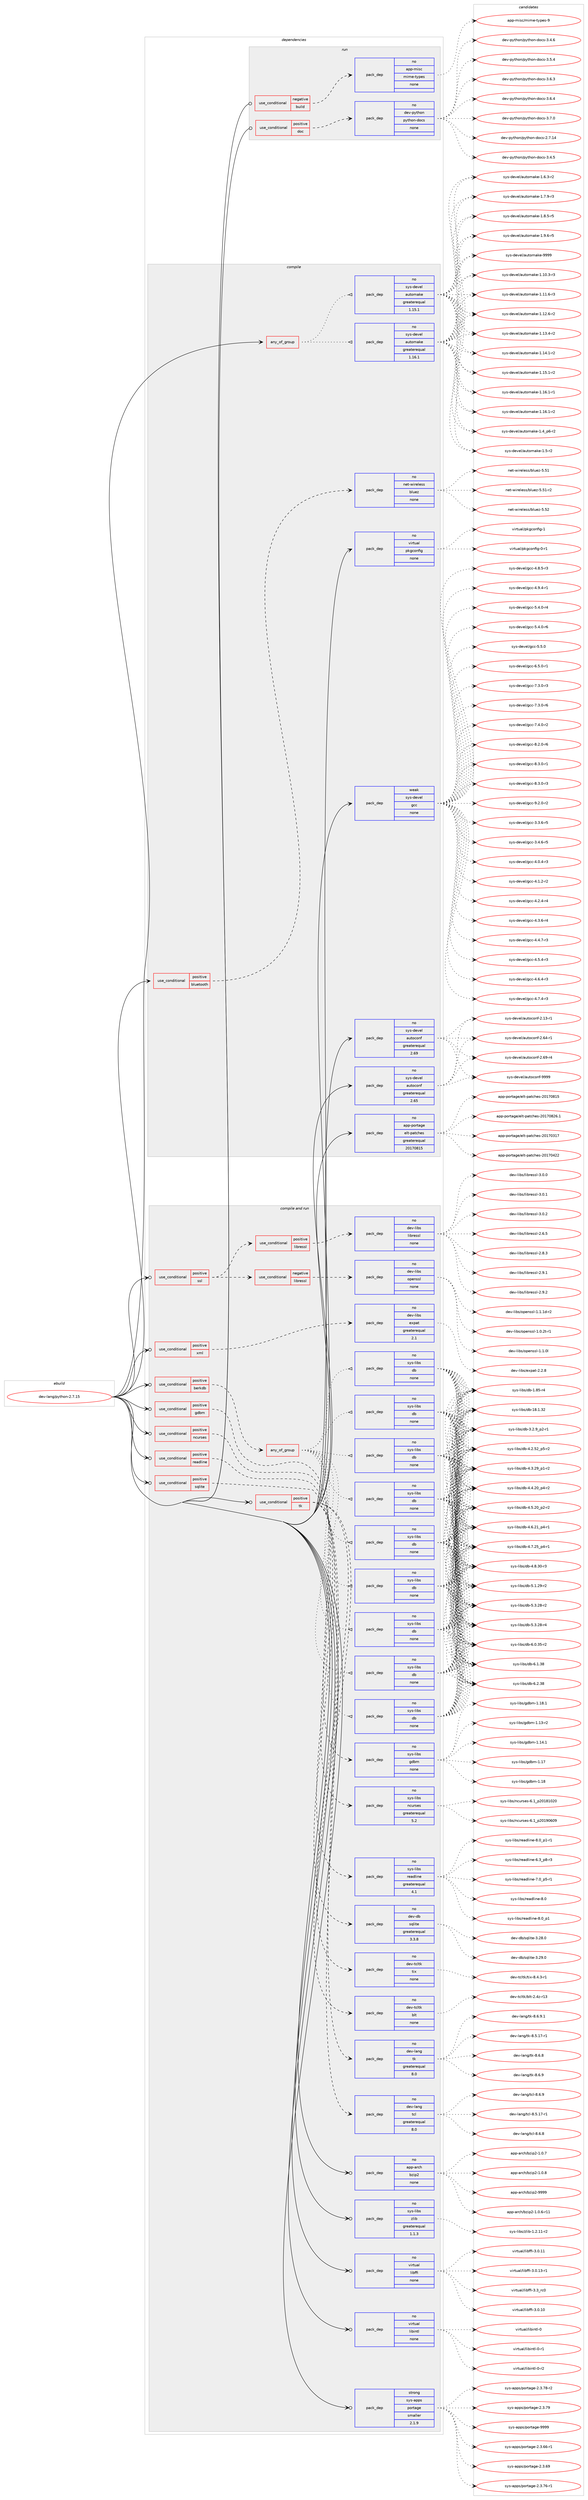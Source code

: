 digraph prolog {

# *************
# Graph options
# *************

newrank=true;
concentrate=true;
compound=true;
graph [rankdir=LR,fontname=Helvetica,fontsize=10,ranksep=1.5];#, ranksep=2.5, nodesep=0.2];
edge  [arrowhead=vee];
node  [fontname=Helvetica,fontsize=10];

# **********
# The ebuild
# **********

subgraph cluster_leftcol {
color=gray;
rank=same;
label=<<i>ebuild</i>>;
id [label="dev-lang/python-2.7.15", color=red, width=4, href="../dev-lang/python-2.7.15.svg"];
}

# ****************
# The dependencies
# ****************

subgraph cluster_midcol {
color=gray;
label=<<i>dependencies</i>>;
subgraph cluster_compile {
fillcolor="#eeeeee";
style=filled;
label=<<i>compile</i>>;
subgraph any10930 {
dependency560608 [label=<<TABLE BORDER="0" CELLBORDER="1" CELLSPACING="0" CELLPADDING="4"><TR><TD CELLPADDING="10">any_of_group</TD></TR></TABLE>>, shape=none, color=red];subgraph pack418751 {
dependency560609 [label=<<TABLE BORDER="0" CELLBORDER="1" CELLSPACING="0" CELLPADDING="4" WIDTH="220"><TR><TD ROWSPAN="6" CELLPADDING="30">pack_dep</TD></TR><TR><TD WIDTH="110">no</TD></TR><TR><TD>sys-devel</TD></TR><TR><TD>automake</TD></TR><TR><TD>greaterequal</TD></TR><TR><TD>1.16.1</TD></TR></TABLE>>, shape=none, color=blue];
}
dependency560608:e -> dependency560609:w [weight=20,style="dotted",arrowhead="oinv"];
subgraph pack418752 {
dependency560610 [label=<<TABLE BORDER="0" CELLBORDER="1" CELLSPACING="0" CELLPADDING="4" WIDTH="220"><TR><TD ROWSPAN="6" CELLPADDING="30">pack_dep</TD></TR><TR><TD WIDTH="110">no</TD></TR><TR><TD>sys-devel</TD></TR><TR><TD>automake</TD></TR><TR><TD>greaterequal</TD></TR><TR><TD>1.15.1</TD></TR></TABLE>>, shape=none, color=blue];
}
dependency560608:e -> dependency560610:w [weight=20,style="dotted",arrowhead="oinv"];
}
id:e -> dependency560608:w [weight=20,style="solid",arrowhead="vee"];
subgraph cond130570 {
dependency560611 [label=<<TABLE BORDER="0" CELLBORDER="1" CELLSPACING="0" CELLPADDING="4"><TR><TD ROWSPAN="3" CELLPADDING="10">use_conditional</TD></TR><TR><TD>positive</TD></TR><TR><TD>bluetooth</TD></TR></TABLE>>, shape=none, color=red];
subgraph pack418753 {
dependency560612 [label=<<TABLE BORDER="0" CELLBORDER="1" CELLSPACING="0" CELLPADDING="4" WIDTH="220"><TR><TD ROWSPAN="6" CELLPADDING="30">pack_dep</TD></TR><TR><TD WIDTH="110">no</TD></TR><TR><TD>net-wireless</TD></TR><TR><TD>bluez</TD></TR><TR><TD>none</TD></TR><TR><TD></TD></TR></TABLE>>, shape=none, color=blue];
}
dependency560611:e -> dependency560612:w [weight=20,style="dashed",arrowhead="vee"];
}
id:e -> dependency560611:w [weight=20,style="solid",arrowhead="vee"];
subgraph pack418754 {
dependency560613 [label=<<TABLE BORDER="0" CELLBORDER="1" CELLSPACING="0" CELLPADDING="4" WIDTH="220"><TR><TD ROWSPAN="6" CELLPADDING="30">pack_dep</TD></TR><TR><TD WIDTH="110">no</TD></TR><TR><TD>app-portage</TD></TR><TR><TD>elt-patches</TD></TR><TR><TD>greaterequal</TD></TR><TR><TD>20170815</TD></TR></TABLE>>, shape=none, color=blue];
}
id:e -> dependency560613:w [weight=20,style="solid",arrowhead="vee"];
subgraph pack418755 {
dependency560614 [label=<<TABLE BORDER="0" CELLBORDER="1" CELLSPACING="0" CELLPADDING="4" WIDTH="220"><TR><TD ROWSPAN="6" CELLPADDING="30">pack_dep</TD></TR><TR><TD WIDTH="110">no</TD></TR><TR><TD>sys-devel</TD></TR><TR><TD>autoconf</TD></TR><TR><TD>greaterequal</TD></TR><TR><TD>2.65</TD></TR></TABLE>>, shape=none, color=blue];
}
id:e -> dependency560614:w [weight=20,style="solid",arrowhead="vee"];
subgraph pack418756 {
dependency560615 [label=<<TABLE BORDER="0" CELLBORDER="1" CELLSPACING="0" CELLPADDING="4" WIDTH="220"><TR><TD ROWSPAN="6" CELLPADDING="30">pack_dep</TD></TR><TR><TD WIDTH="110">no</TD></TR><TR><TD>sys-devel</TD></TR><TR><TD>autoconf</TD></TR><TR><TD>greaterequal</TD></TR><TR><TD>2.69</TD></TR></TABLE>>, shape=none, color=blue];
}
id:e -> dependency560615:w [weight=20,style="solid",arrowhead="vee"];
subgraph pack418757 {
dependency560616 [label=<<TABLE BORDER="0" CELLBORDER="1" CELLSPACING="0" CELLPADDING="4" WIDTH="220"><TR><TD ROWSPAN="6" CELLPADDING="30">pack_dep</TD></TR><TR><TD WIDTH="110">no</TD></TR><TR><TD>virtual</TD></TR><TR><TD>pkgconfig</TD></TR><TR><TD>none</TD></TR><TR><TD></TD></TR></TABLE>>, shape=none, color=blue];
}
id:e -> dependency560616:w [weight=20,style="solid",arrowhead="vee"];
subgraph pack418758 {
dependency560617 [label=<<TABLE BORDER="0" CELLBORDER="1" CELLSPACING="0" CELLPADDING="4" WIDTH="220"><TR><TD ROWSPAN="6" CELLPADDING="30">pack_dep</TD></TR><TR><TD WIDTH="110">weak</TD></TR><TR><TD>sys-devel</TD></TR><TR><TD>gcc</TD></TR><TR><TD>none</TD></TR><TR><TD></TD></TR></TABLE>>, shape=none, color=blue];
}
id:e -> dependency560617:w [weight=20,style="solid",arrowhead="vee"];
}
subgraph cluster_compileandrun {
fillcolor="#eeeeee";
style=filled;
label=<<i>compile and run</i>>;
subgraph cond130571 {
dependency560618 [label=<<TABLE BORDER="0" CELLBORDER="1" CELLSPACING="0" CELLPADDING="4"><TR><TD ROWSPAN="3" CELLPADDING="10">use_conditional</TD></TR><TR><TD>positive</TD></TR><TR><TD>berkdb</TD></TR></TABLE>>, shape=none, color=red];
subgraph any10931 {
dependency560619 [label=<<TABLE BORDER="0" CELLBORDER="1" CELLSPACING="0" CELLPADDING="4"><TR><TD CELLPADDING="10">any_of_group</TD></TR></TABLE>>, shape=none, color=red];subgraph pack418759 {
dependency560620 [label=<<TABLE BORDER="0" CELLBORDER="1" CELLSPACING="0" CELLPADDING="4" WIDTH="220"><TR><TD ROWSPAN="6" CELLPADDING="30">pack_dep</TD></TR><TR><TD WIDTH="110">no</TD></TR><TR><TD>sys-libs</TD></TR><TR><TD>db</TD></TR><TR><TD>none</TD></TR><TR><TD></TD></TR></TABLE>>, shape=none, color=blue];
}
dependency560619:e -> dependency560620:w [weight=20,style="dotted",arrowhead="oinv"];
subgraph pack418760 {
dependency560621 [label=<<TABLE BORDER="0" CELLBORDER="1" CELLSPACING="0" CELLPADDING="4" WIDTH="220"><TR><TD ROWSPAN="6" CELLPADDING="30">pack_dep</TD></TR><TR><TD WIDTH="110">no</TD></TR><TR><TD>sys-libs</TD></TR><TR><TD>db</TD></TR><TR><TD>none</TD></TR><TR><TD></TD></TR></TABLE>>, shape=none, color=blue];
}
dependency560619:e -> dependency560621:w [weight=20,style="dotted",arrowhead="oinv"];
subgraph pack418761 {
dependency560622 [label=<<TABLE BORDER="0" CELLBORDER="1" CELLSPACING="0" CELLPADDING="4" WIDTH="220"><TR><TD ROWSPAN="6" CELLPADDING="30">pack_dep</TD></TR><TR><TD WIDTH="110">no</TD></TR><TR><TD>sys-libs</TD></TR><TR><TD>db</TD></TR><TR><TD>none</TD></TR><TR><TD></TD></TR></TABLE>>, shape=none, color=blue];
}
dependency560619:e -> dependency560622:w [weight=20,style="dotted",arrowhead="oinv"];
subgraph pack418762 {
dependency560623 [label=<<TABLE BORDER="0" CELLBORDER="1" CELLSPACING="0" CELLPADDING="4" WIDTH="220"><TR><TD ROWSPAN="6" CELLPADDING="30">pack_dep</TD></TR><TR><TD WIDTH="110">no</TD></TR><TR><TD>sys-libs</TD></TR><TR><TD>db</TD></TR><TR><TD>none</TD></TR><TR><TD></TD></TR></TABLE>>, shape=none, color=blue];
}
dependency560619:e -> dependency560623:w [weight=20,style="dotted",arrowhead="oinv"];
subgraph pack418763 {
dependency560624 [label=<<TABLE BORDER="0" CELLBORDER="1" CELLSPACING="0" CELLPADDING="4" WIDTH="220"><TR><TD ROWSPAN="6" CELLPADDING="30">pack_dep</TD></TR><TR><TD WIDTH="110">no</TD></TR><TR><TD>sys-libs</TD></TR><TR><TD>db</TD></TR><TR><TD>none</TD></TR><TR><TD></TD></TR></TABLE>>, shape=none, color=blue];
}
dependency560619:e -> dependency560624:w [weight=20,style="dotted",arrowhead="oinv"];
subgraph pack418764 {
dependency560625 [label=<<TABLE BORDER="0" CELLBORDER="1" CELLSPACING="0" CELLPADDING="4" WIDTH="220"><TR><TD ROWSPAN="6" CELLPADDING="30">pack_dep</TD></TR><TR><TD WIDTH="110">no</TD></TR><TR><TD>sys-libs</TD></TR><TR><TD>db</TD></TR><TR><TD>none</TD></TR><TR><TD></TD></TR></TABLE>>, shape=none, color=blue];
}
dependency560619:e -> dependency560625:w [weight=20,style="dotted",arrowhead="oinv"];
subgraph pack418765 {
dependency560626 [label=<<TABLE BORDER="0" CELLBORDER="1" CELLSPACING="0" CELLPADDING="4" WIDTH="220"><TR><TD ROWSPAN="6" CELLPADDING="30">pack_dep</TD></TR><TR><TD WIDTH="110">no</TD></TR><TR><TD>sys-libs</TD></TR><TR><TD>db</TD></TR><TR><TD>none</TD></TR><TR><TD></TD></TR></TABLE>>, shape=none, color=blue];
}
dependency560619:e -> dependency560626:w [weight=20,style="dotted",arrowhead="oinv"];
subgraph pack418766 {
dependency560627 [label=<<TABLE BORDER="0" CELLBORDER="1" CELLSPACING="0" CELLPADDING="4" WIDTH="220"><TR><TD ROWSPAN="6" CELLPADDING="30">pack_dep</TD></TR><TR><TD WIDTH="110">no</TD></TR><TR><TD>sys-libs</TD></TR><TR><TD>db</TD></TR><TR><TD>none</TD></TR><TR><TD></TD></TR></TABLE>>, shape=none, color=blue];
}
dependency560619:e -> dependency560627:w [weight=20,style="dotted",arrowhead="oinv"];
subgraph pack418767 {
dependency560628 [label=<<TABLE BORDER="0" CELLBORDER="1" CELLSPACING="0" CELLPADDING="4" WIDTH="220"><TR><TD ROWSPAN="6" CELLPADDING="30">pack_dep</TD></TR><TR><TD WIDTH="110">no</TD></TR><TR><TD>sys-libs</TD></TR><TR><TD>db</TD></TR><TR><TD>none</TD></TR><TR><TD></TD></TR></TABLE>>, shape=none, color=blue];
}
dependency560619:e -> dependency560628:w [weight=20,style="dotted",arrowhead="oinv"];
}
dependency560618:e -> dependency560619:w [weight=20,style="dashed",arrowhead="vee"];
}
id:e -> dependency560618:w [weight=20,style="solid",arrowhead="odotvee"];
subgraph cond130572 {
dependency560629 [label=<<TABLE BORDER="0" CELLBORDER="1" CELLSPACING="0" CELLPADDING="4"><TR><TD ROWSPAN="3" CELLPADDING="10">use_conditional</TD></TR><TR><TD>positive</TD></TR><TR><TD>gdbm</TD></TR></TABLE>>, shape=none, color=red];
subgraph pack418768 {
dependency560630 [label=<<TABLE BORDER="0" CELLBORDER="1" CELLSPACING="0" CELLPADDING="4" WIDTH="220"><TR><TD ROWSPAN="6" CELLPADDING="30">pack_dep</TD></TR><TR><TD WIDTH="110">no</TD></TR><TR><TD>sys-libs</TD></TR><TR><TD>gdbm</TD></TR><TR><TD>none</TD></TR><TR><TD></TD></TR></TABLE>>, shape=none, color=blue];
}
dependency560629:e -> dependency560630:w [weight=20,style="dashed",arrowhead="vee"];
}
id:e -> dependency560629:w [weight=20,style="solid",arrowhead="odotvee"];
subgraph cond130573 {
dependency560631 [label=<<TABLE BORDER="0" CELLBORDER="1" CELLSPACING="0" CELLPADDING="4"><TR><TD ROWSPAN="3" CELLPADDING="10">use_conditional</TD></TR><TR><TD>positive</TD></TR><TR><TD>ncurses</TD></TR></TABLE>>, shape=none, color=red];
subgraph pack418769 {
dependency560632 [label=<<TABLE BORDER="0" CELLBORDER="1" CELLSPACING="0" CELLPADDING="4" WIDTH="220"><TR><TD ROWSPAN="6" CELLPADDING="30">pack_dep</TD></TR><TR><TD WIDTH="110">no</TD></TR><TR><TD>sys-libs</TD></TR><TR><TD>ncurses</TD></TR><TR><TD>greaterequal</TD></TR><TR><TD>5.2</TD></TR></TABLE>>, shape=none, color=blue];
}
dependency560631:e -> dependency560632:w [weight=20,style="dashed",arrowhead="vee"];
}
id:e -> dependency560631:w [weight=20,style="solid",arrowhead="odotvee"];
subgraph cond130574 {
dependency560633 [label=<<TABLE BORDER="0" CELLBORDER="1" CELLSPACING="0" CELLPADDING="4"><TR><TD ROWSPAN="3" CELLPADDING="10">use_conditional</TD></TR><TR><TD>positive</TD></TR><TR><TD>readline</TD></TR></TABLE>>, shape=none, color=red];
subgraph pack418770 {
dependency560634 [label=<<TABLE BORDER="0" CELLBORDER="1" CELLSPACING="0" CELLPADDING="4" WIDTH="220"><TR><TD ROWSPAN="6" CELLPADDING="30">pack_dep</TD></TR><TR><TD WIDTH="110">no</TD></TR><TR><TD>sys-libs</TD></TR><TR><TD>readline</TD></TR><TR><TD>greaterequal</TD></TR><TR><TD>4.1</TD></TR></TABLE>>, shape=none, color=blue];
}
dependency560633:e -> dependency560634:w [weight=20,style="dashed",arrowhead="vee"];
}
id:e -> dependency560633:w [weight=20,style="solid",arrowhead="odotvee"];
subgraph cond130575 {
dependency560635 [label=<<TABLE BORDER="0" CELLBORDER="1" CELLSPACING="0" CELLPADDING="4"><TR><TD ROWSPAN="3" CELLPADDING="10">use_conditional</TD></TR><TR><TD>positive</TD></TR><TR><TD>sqlite</TD></TR></TABLE>>, shape=none, color=red];
subgraph pack418771 {
dependency560636 [label=<<TABLE BORDER="0" CELLBORDER="1" CELLSPACING="0" CELLPADDING="4" WIDTH="220"><TR><TD ROWSPAN="6" CELLPADDING="30">pack_dep</TD></TR><TR><TD WIDTH="110">no</TD></TR><TR><TD>dev-db</TD></TR><TR><TD>sqlite</TD></TR><TR><TD>greaterequal</TD></TR><TR><TD>3.3.8</TD></TR></TABLE>>, shape=none, color=blue];
}
dependency560635:e -> dependency560636:w [weight=20,style="dashed",arrowhead="vee"];
}
id:e -> dependency560635:w [weight=20,style="solid",arrowhead="odotvee"];
subgraph cond130576 {
dependency560637 [label=<<TABLE BORDER="0" CELLBORDER="1" CELLSPACING="0" CELLPADDING="4"><TR><TD ROWSPAN="3" CELLPADDING="10">use_conditional</TD></TR><TR><TD>positive</TD></TR><TR><TD>ssl</TD></TR></TABLE>>, shape=none, color=red];
subgraph cond130577 {
dependency560638 [label=<<TABLE BORDER="0" CELLBORDER="1" CELLSPACING="0" CELLPADDING="4"><TR><TD ROWSPAN="3" CELLPADDING="10">use_conditional</TD></TR><TR><TD>negative</TD></TR><TR><TD>libressl</TD></TR></TABLE>>, shape=none, color=red];
subgraph pack418772 {
dependency560639 [label=<<TABLE BORDER="0" CELLBORDER="1" CELLSPACING="0" CELLPADDING="4" WIDTH="220"><TR><TD ROWSPAN="6" CELLPADDING="30">pack_dep</TD></TR><TR><TD WIDTH="110">no</TD></TR><TR><TD>dev-libs</TD></TR><TR><TD>openssl</TD></TR><TR><TD>none</TD></TR><TR><TD></TD></TR></TABLE>>, shape=none, color=blue];
}
dependency560638:e -> dependency560639:w [weight=20,style="dashed",arrowhead="vee"];
}
dependency560637:e -> dependency560638:w [weight=20,style="dashed",arrowhead="vee"];
subgraph cond130578 {
dependency560640 [label=<<TABLE BORDER="0" CELLBORDER="1" CELLSPACING="0" CELLPADDING="4"><TR><TD ROWSPAN="3" CELLPADDING="10">use_conditional</TD></TR><TR><TD>positive</TD></TR><TR><TD>libressl</TD></TR></TABLE>>, shape=none, color=red];
subgraph pack418773 {
dependency560641 [label=<<TABLE BORDER="0" CELLBORDER="1" CELLSPACING="0" CELLPADDING="4" WIDTH="220"><TR><TD ROWSPAN="6" CELLPADDING="30">pack_dep</TD></TR><TR><TD WIDTH="110">no</TD></TR><TR><TD>dev-libs</TD></TR><TR><TD>libressl</TD></TR><TR><TD>none</TD></TR><TR><TD></TD></TR></TABLE>>, shape=none, color=blue];
}
dependency560640:e -> dependency560641:w [weight=20,style="dashed",arrowhead="vee"];
}
dependency560637:e -> dependency560640:w [weight=20,style="dashed",arrowhead="vee"];
}
id:e -> dependency560637:w [weight=20,style="solid",arrowhead="odotvee"];
subgraph cond130579 {
dependency560642 [label=<<TABLE BORDER="0" CELLBORDER="1" CELLSPACING="0" CELLPADDING="4"><TR><TD ROWSPAN="3" CELLPADDING="10">use_conditional</TD></TR><TR><TD>positive</TD></TR><TR><TD>tk</TD></TR></TABLE>>, shape=none, color=red];
subgraph pack418774 {
dependency560643 [label=<<TABLE BORDER="0" CELLBORDER="1" CELLSPACING="0" CELLPADDING="4" WIDTH="220"><TR><TD ROWSPAN="6" CELLPADDING="30">pack_dep</TD></TR><TR><TD WIDTH="110">no</TD></TR><TR><TD>dev-lang</TD></TR><TR><TD>tcl</TD></TR><TR><TD>greaterequal</TD></TR><TR><TD>8.0</TD></TR></TABLE>>, shape=none, color=blue];
}
dependency560642:e -> dependency560643:w [weight=20,style="dashed",arrowhead="vee"];
subgraph pack418775 {
dependency560644 [label=<<TABLE BORDER="0" CELLBORDER="1" CELLSPACING="0" CELLPADDING="4" WIDTH="220"><TR><TD ROWSPAN="6" CELLPADDING="30">pack_dep</TD></TR><TR><TD WIDTH="110">no</TD></TR><TR><TD>dev-lang</TD></TR><TR><TD>tk</TD></TR><TR><TD>greaterequal</TD></TR><TR><TD>8.0</TD></TR></TABLE>>, shape=none, color=blue];
}
dependency560642:e -> dependency560644:w [weight=20,style="dashed",arrowhead="vee"];
subgraph pack418776 {
dependency560645 [label=<<TABLE BORDER="0" CELLBORDER="1" CELLSPACING="0" CELLPADDING="4" WIDTH="220"><TR><TD ROWSPAN="6" CELLPADDING="30">pack_dep</TD></TR><TR><TD WIDTH="110">no</TD></TR><TR><TD>dev-tcltk</TD></TR><TR><TD>blt</TD></TR><TR><TD>none</TD></TR><TR><TD></TD></TR></TABLE>>, shape=none, color=blue];
}
dependency560642:e -> dependency560645:w [weight=20,style="dashed",arrowhead="vee"];
subgraph pack418777 {
dependency560646 [label=<<TABLE BORDER="0" CELLBORDER="1" CELLSPACING="0" CELLPADDING="4" WIDTH="220"><TR><TD ROWSPAN="6" CELLPADDING="30">pack_dep</TD></TR><TR><TD WIDTH="110">no</TD></TR><TR><TD>dev-tcltk</TD></TR><TR><TD>tix</TD></TR><TR><TD>none</TD></TR><TR><TD></TD></TR></TABLE>>, shape=none, color=blue];
}
dependency560642:e -> dependency560646:w [weight=20,style="dashed",arrowhead="vee"];
}
id:e -> dependency560642:w [weight=20,style="solid",arrowhead="odotvee"];
subgraph cond130580 {
dependency560647 [label=<<TABLE BORDER="0" CELLBORDER="1" CELLSPACING="0" CELLPADDING="4"><TR><TD ROWSPAN="3" CELLPADDING="10">use_conditional</TD></TR><TR><TD>positive</TD></TR><TR><TD>xml</TD></TR></TABLE>>, shape=none, color=red];
subgraph pack418778 {
dependency560648 [label=<<TABLE BORDER="0" CELLBORDER="1" CELLSPACING="0" CELLPADDING="4" WIDTH="220"><TR><TD ROWSPAN="6" CELLPADDING="30">pack_dep</TD></TR><TR><TD WIDTH="110">no</TD></TR><TR><TD>dev-libs</TD></TR><TR><TD>expat</TD></TR><TR><TD>greaterequal</TD></TR><TR><TD>2.1</TD></TR></TABLE>>, shape=none, color=blue];
}
dependency560647:e -> dependency560648:w [weight=20,style="dashed",arrowhead="vee"];
}
id:e -> dependency560647:w [weight=20,style="solid",arrowhead="odotvee"];
subgraph pack418779 {
dependency560649 [label=<<TABLE BORDER="0" CELLBORDER="1" CELLSPACING="0" CELLPADDING="4" WIDTH="220"><TR><TD ROWSPAN="6" CELLPADDING="30">pack_dep</TD></TR><TR><TD WIDTH="110">no</TD></TR><TR><TD>app-arch</TD></TR><TR><TD>bzip2</TD></TR><TR><TD>none</TD></TR><TR><TD></TD></TR></TABLE>>, shape=none, color=blue];
}
id:e -> dependency560649:w [weight=20,style="solid",arrowhead="odotvee"];
subgraph pack418780 {
dependency560650 [label=<<TABLE BORDER="0" CELLBORDER="1" CELLSPACING="0" CELLPADDING="4" WIDTH="220"><TR><TD ROWSPAN="6" CELLPADDING="30">pack_dep</TD></TR><TR><TD WIDTH="110">no</TD></TR><TR><TD>sys-libs</TD></TR><TR><TD>zlib</TD></TR><TR><TD>greaterequal</TD></TR><TR><TD>1.1.3</TD></TR></TABLE>>, shape=none, color=blue];
}
id:e -> dependency560650:w [weight=20,style="solid",arrowhead="odotvee"];
subgraph pack418781 {
dependency560651 [label=<<TABLE BORDER="0" CELLBORDER="1" CELLSPACING="0" CELLPADDING="4" WIDTH="220"><TR><TD ROWSPAN="6" CELLPADDING="30">pack_dep</TD></TR><TR><TD WIDTH="110">no</TD></TR><TR><TD>virtual</TD></TR><TR><TD>libffi</TD></TR><TR><TD>none</TD></TR><TR><TD></TD></TR></TABLE>>, shape=none, color=blue];
}
id:e -> dependency560651:w [weight=20,style="solid",arrowhead="odotvee"];
subgraph pack418782 {
dependency560652 [label=<<TABLE BORDER="0" CELLBORDER="1" CELLSPACING="0" CELLPADDING="4" WIDTH="220"><TR><TD ROWSPAN="6" CELLPADDING="30">pack_dep</TD></TR><TR><TD WIDTH="110">no</TD></TR><TR><TD>virtual</TD></TR><TR><TD>libintl</TD></TR><TR><TD>none</TD></TR><TR><TD></TD></TR></TABLE>>, shape=none, color=blue];
}
id:e -> dependency560652:w [weight=20,style="solid",arrowhead="odotvee"];
subgraph pack418783 {
dependency560653 [label=<<TABLE BORDER="0" CELLBORDER="1" CELLSPACING="0" CELLPADDING="4" WIDTH="220"><TR><TD ROWSPAN="6" CELLPADDING="30">pack_dep</TD></TR><TR><TD WIDTH="110">strong</TD></TR><TR><TD>sys-apps</TD></TR><TR><TD>portage</TD></TR><TR><TD>smaller</TD></TR><TR><TD>2.1.9</TD></TR></TABLE>>, shape=none, color=blue];
}
id:e -> dependency560653:w [weight=20,style="solid",arrowhead="odotvee"];
}
subgraph cluster_run {
fillcolor="#eeeeee";
style=filled;
label=<<i>run</i>>;
subgraph cond130581 {
dependency560654 [label=<<TABLE BORDER="0" CELLBORDER="1" CELLSPACING="0" CELLPADDING="4"><TR><TD ROWSPAN="3" CELLPADDING="10">use_conditional</TD></TR><TR><TD>negative</TD></TR><TR><TD>build</TD></TR></TABLE>>, shape=none, color=red];
subgraph pack418784 {
dependency560655 [label=<<TABLE BORDER="0" CELLBORDER="1" CELLSPACING="0" CELLPADDING="4" WIDTH="220"><TR><TD ROWSPAN="6" CELLPADDING="30">pack_dep</TD></TR><TR><TD WIDTH="110">no</TD></TR><TR><TD>app-misc</TD></TR><TR><TD>mime-types</TD></TR><TR><TD>none</TD></TR><TR><TD></TD></TR></TABLE>>, shape=none, color=blue];
}
dependency560654:e -> dependency560655:w [weight=20,style="dashed",arrowhead="vee"];
}
id:e -> dependency560654:w [weight=20,style="solid",arrowhead="odot"];
subgraph cond130582 {
dependency560656 [label=<<TABLE BORDER="0" CELLBORDER="1" CELLSPACING="0" CELLPADDING="4"><TR><TD ROWSPAN="3" CELLPADDING="10">use_conditional</TD></TR><TR><TD>positive</TD></TR><TR><TD>doc</TD></TR></TABLE>>, shape=none, color=red];
subgraph pack418785 {
dependency560657 [label=<<TABLE BORDER="0" CELLBORDER="1" CELLSPACING="0" CELLPADDING="4" WIDTH="220"><TR><TD ROWSPAN="6" CELLPADDING="30">pack_dep</TD></TR><TR><TD WIDTH="110">no</TD></TR><TR><TD>dev-python</TD></TR><TR><TD>python-docs</TD></TR><TR><TD>none</TD></TR><TR><TD></TD></TR></TABLE>>, shape=none, color=blue];
}
dependency560656:e -> dependency560657:w [weight=20,style="dashed",arrowhead="vee"];
}
id:e -> dependency560656:w [weight=20,style="solid",arrowhead="odot"];
}
}

# **************
# The candidates
# **************

subgraph cluster_choices {
rank=same;
color=gray;
label=<<i>candidates</i>>;

subgraph choice418751 {
color=black;
nodesep=1;
choice11512111545100101118101108479711711611110997107101454946494846514511451 [label="sys-devel/automake-1.10.3-r3", color=red, width=4,href="../sys-devel/automake-1.10.3-r3.svg"];
choice11512111545100101118101108479711711611110997107101454946494946544511451 [label="sys-devel/automake-1.11.6-r3", color=red, width=4,href="../sys-devel/automake-1.11.6-r3.svg"];
choice11512111545100101118101108479711711611110997107101454946495046544511450 [label="sys-devel/automake-1.12.6-r2", color=red, width=4,href="../sys-devel/automake-1.12.6-r2.svg"];
choice11512111545100101118101108479711711611110997107101454946495146524511450 [label="sys-devel/automake-1.13.4-r2", color=red, width=4,href="../sys-devel/automake-1.13.4-r2.svg"];
choice11512111545100101118101108479711711611110997107101454946495246494511450 [label="sys-devel/automake-1.14.1-r2", color=red, width=4,href="../sys-devel/automake-1.14.1-r2.svg"];
choice11512111545100101118101108479711711611110997107101454946495346494511450 [label="sys-devel/automake-1.15.1-r2", color=red, width=4,href="../sys-devel/automake-1.15.1-r2.svg"];
choice11512111545100101118101108479711711611110997107101454946495446494511449 [label="sys-devel/automake-1.16.1-r1", color=red, width=4,href="../sys-devel/automake-1.16.1-r1.svg"];
choice11512111545100101118101108479711711611110997107101454946495446494511450 [label="sys-devel/automake-1.16.1-r2", color=red, width=4,href="../sys-devel/automake-1.16.1-r2.svg"];
choice115121115451001011181011084797117116111109971071014549465295112544511450 [label="sys-devel/automake-1.4_p6-r2", color=red, width=4,href="../sys-devel/automake-1.4_p6-r2.svg"];
choice11512111545100101118101108479711711611110997107101454946534511450 [label="sys-devel/automake-1.5-r2", color=red, width=4,href="../sys-devel/automake-1.5-r2.svg"];
choice115121115451001011181011084797117116111109971071014549465446514511450 [label="sys-devel/automake-1.6.3-r2", color=red, width=4,href="../sys-devel/automake-1.6.3-r2.svg"];
choice115121115451001011181011084797117116111109971071014549465546574511451 [label="sys-devel/automake-1.7.9-r3", color=red, width=4,href="../sys-devel/automake-1.7.9-r3.svg"];
choice115121115451001011181011084797117116111109971071014549465646534511453 [label="sys-devel/automake-1.8.5-r5", color=red, width=4,href="../sys-devel/automake-1.8.5-r5.svg"];
choice115121115451001011181011084797117116111109971071014549465746544511453 [label="sys-devel/automake-1.9.6-r5", color=red, width=4,href="../sys-devel/automake-1.9.6-r5.svg"];
choice115121115451001011181011084797117116111109971071014557575757 [label="sys-devel/automake-9999", color=red, width=4,href="../sys-devel/automake-9999.svg"];
dependency560609:e -> choice11512111545100101118101108479711711611110997107101454946494846514511451:w [style=dotted,weight="100"];
dependency560609:e -> choice11512111545100101118101108479711711611110997107101454946494946544511451:w [style=dotted,weight="100"];
dependency560609:e -> choice11512111545100101118101108479711711611110997107101454946495046544511450:w [style=dotted,weight="100"];
dependency560609:e -> choice11512111545100101118101108479711711611110997107101454946495146524511450:w [style=dotted,weight="100"];
dependency560609:e -> choice11512111545100101118101108479711711611110997107101454946495246494511450:w [style=dotted,weight="100"];
dependency560609:e -> choice11512111545100101118101108479711711611110997107101454946495346494511450:w [style=dotted,weight="100"];
dependency560609:e -> choice11512111545100101118101108479711711611110997107101454946495446494511449:w [style=dotted,weight="100"];
dependency560609:e -> choice11512111545100101118101108479711711611110997107101454946495446494511450:w [style=dotted,weight="100"];
dependency560609:e -> choice115121115451001011181011084797117116111109971071014549465295112544511450:w [style=dotted,weight="100"];
dependency560609:e -> choice11512111545100101118101108479711711611110997107101454946534511450:w [style=dotted,weight="100"];
dependency560609:e -> choice115121115451001011181011084797117116111109971071014549465446514511450:w [style=dotted,weight="100"];
dependency560609:e -> choice115121115451001011181011084797117116111109971071014549465546574511451:w [style=dotted,weight="100"];
dependency560609:e -> choice115121115451001011181011084797117116111109971071014549465646534511453:w [style=dotted,weight="100"];
dependency560609:e -> choice115121115451001011181011084797117116111109971071014549465746544511453:w [style=dotted,weight="100"];
dependency560609:e -> choice115121115451001011181011084797117116111109971071014557575757:w [style=dotted,weight="100"];
}
subgraph choice418752 {
color=black;
nodesep=1;
choice11512111545100101118101108479711711611110997107101454946494846514511451 [label="sys-devel/automake-1.10.3-r3", color=red, width=4,href="../sys-devel/automake-1.10.3-r3.svg"];
choice11512111545100101118101108479711711611110997107101454946494946544511451 [label="sys-devel/automake-1.11.6-r3", color=red, width=4,href="../sys-devel/automake-1.11.6-r3.svg"];
choice11512111545100101118101108479711711611110997107101454946495046544511450 [label="sys-devel/automake-1.12.6-r2", color=red, width=4,href="../sys-devel/automake-1.12.6-r2.svg"];
choice11512111545100101118101108479711711611110997107101454946495146524511450 [label="sys-devel/automake-1.13.4-r2", color=red, width=4,href="../sys-devel/automake-1.13.4-r2.svg"];
choice11512111545100101118101108479711711611110997107101454946495246494511450 [label="sys-devel/automake-1.14.1-r2", color=red, width=4,href="../sys-devel/automake-1.14.1-r2.svg"];
choice11512111545100101118101108479711711611110997107101454946495346494511450 [label="sys-devel/automake-1.15.1-r2", color=red, width=4,href="../sys-devel/automake-1.15.1-r2.svg"];
choice11512111545100101118101108479711711611110997107101454946495446494511449 [label="sys-devel/automake-1.16.1-r1", color=red, width=4,href="../sys-devel/automake-1.16.1-r1.svg"];
choice11512111545100101118101108479711711611110997107101454946495446494511450 [label="sys-devel/automake-1.16.1-r2", color=red, width=4,href="../sys-devel/automake-1.16.1-r2.svg"];
choice115121115451001011181011084797117116111109971071014549465295112544511450 [label="sys-devel/automake-1.4_p6-r2", color=red, width=4,href="../sys-devel/automake-1.4_p6-r2.svg"];
choice11512111545100101118101108479711711611110997107101454946534511450 [label="sys-devel/automake-1.5-r2", color=red, width=4,href="../sys-devel/automake-1.5-r2.svg"];
choice115121115451001011181011084797117116111109971071014549465446514511450 [label="sys-devel/automake-1.6.3-r2", color=red, width=4,href="../sys-devel/automake-1.6.3-r2.svg"];
choice115121115451001011181011084797117116111109971071014549465546574511451 [label="sys-devel/automake-1.7.9-r3", color=red, width=4,href="../sys-devel/automake-1.7.9-r3.svg"];
choice115121115451001011181011084797117116111109971071014549465646534511453 [label="sys-devel/automake-1.8.5-r5", color=red, width=4,href="../sys-devel/automake-1.8.5-r5.svg"];
choice115121115451001011181011084797117116111109971071014549465746544511453 [label="sys-devel/automake-1.9.6-r5", color=red, width=4,href="../sys-devel/automake-1.9.6-r5.svg"];
choice115121115451001011181011084797117116111109971071014557575757 [label="sys-devel/automake-9999", color=red, width=4,href="../sys-devel/automake-9999.svg"];
dependency560610:e -> choice11512111545100101118101108479711711611110997107101454946494846514511451:w [style=dotted,weight="100"];
dependency560610:e -> choice11512111545100101118101108479711711611110997107101454946494946544511451:w [style=dotted,weight="100"];
dependency560610:e -> choice11512111545100101118101108479711711611110997107101454946495046544511450:w [style=dotted,weight="100"];
dependency560610:e -> choice11512111545100101118101108479711711611110997107101454946495146524511450:w [style=dotted,weight="100"];
dependency560610:e -> choice11512111545100101118101108479711711611110997107101454946495246494511450:w [style=dotted,weight="100"];
dependency560610:e -> choice11512111545100101118101108479711711611110997107101454946495346494511450:w [style=dotted,weight="100"];
dependency560610:e -> choice11512111545100101118101108479711711611110997107101454946495446494511449:w [style=dotted,weight="100"];
dependency560610:e -> choice11512111545100101118101108479711711611110997107101454946495446494511450:w [style=dotted,weight="100"];
dependency560610:e -> choice115121115451001011181011084797117116111109971071014549465295112544511450:w [style=dotted,weight="100"];
dependency560610:e -> choice11512111545100101118101108479711711611110997107101454946534511450:w [style=dotted,weight="100"];
dependency560610:e -> choice115121115451001011181011084797117116111109971071014549465446514511450:w [style=dotted,weight="100"];
dependency560610:e -> choice115121115451001011181011084797117116111109971071014549465546574511451:w [style=dotted,weight="100"];
dependency560610:e -> choice115121115451001011181011084797117116111109971071014549465646534511453:w [style=dotted,weight="100"];
dependency560610:e -> choice115121115451001011181011084797117116111109971071014549465746544511453:w [style=dotted,weight="100"];
dependency560610:e -> choice115121115451001011181011084797117116111109971071014557575757:w [style=dotted,weight="100"];
}
subgraph choice418753 {
color=black;
nodesep=1;
choice1101011164511910511410110810111511547981081171011224553465349 [label="net-wireless/bluez-5.51", color=red, width=4,href="../net-wireless/bluez-5.51.svg"];
choice11010111645119105114101108101115115479810811710112245534653494511450 [label="net-wireless/bluez-5.51-r2", color=red, width=4,href="../net-wireless/bluez-5.51-r2.svg"];
choice1101011164511910511410110810111511547981081171011224553465350 [label="net-wireless/bluez-5.52", color=red, width=4,href="../net-wireless/bluez-5.52.svg"];
dependency560612:e -> choice1101011164511910511410110810111511547981081171011224553465349:w [style=dotted,weight="100"];
dependency560612:e -> choice11010111645119105114101108101115115479810811710112245534653494511450:w [style=dotted,weight="100"];
dependency560612:e -> choice1101011164511910511410110810111511547981081171011224553465350:w [style=dotted,weight="100"];
}
subgraph choice418754 {
color=black;
nodesep=1;
choice97112112451121111141169710310147101108116451129711699104101115455048495548514955 [label="app-portage/elt-patches-20170317", color=red, width=4,href="../app-portage/elt-patches-20170317.svg"];
choice97112112451121111141169710310147101108116451129711699104101115455048495548525050 [label="app-portage/elt-patches-20170422", color=red, width=4,href="../app-portage/elt-patches-20170422.svg"];
choice97112112451121111141169710310147101108116451129711699104101115455048495548564953 [label="app-portage/elt-patches-20170815", color=red, width=4,href="../app-portage/elt-patches-20170815.svg"];
choice971121124511211111411697103101471011081164511297116991041011154550484955485650544649 [label="app-portage/elt-patches-20170826.1", color=red, width=4,href="../app-portage/elt-patches-20170826.1.svg"];
dependency560613:e -> choice97112112451121111141169710310147101108116451129711699104101115455048495548514955:w [style=dotted,weight="100"];
dependency560613:e -> choice97112112451121111141169710310147101108116451129711699104101115455048495548525050:w [style=dotted,weight="100"];
dependency560613:e -> choice97112112451121111141169710310147101108116451129711699104101115455048495548564953:w [style=dotted,weight="100"];
dependency560613:e -> choice971121124511211111411697103101471011081164511297116991041011154550484955485650544649:w [style=dotted,weight="100"];
}
subgraph choice418755 {
color=black;
nodesep=1;
choice1151211154510010111810110847971171161119911111010245504649514511449 [label="sys-devel/autoconf-2.13-r1", color=red, width=4,href="../sys-devel/autoconf-2.13-r1.svg"];
choice1151211154510010111810110847971171161119911111010245504654524511449 [label="sys-devel/autoconf-2.64-r1", color=red, width=4,href="../sys-devel/autoconf-2.64-r1.svg"];
choice1151211154510010111810110847971171161119911111010245504654574511452 [label="sys-devel/autoconf-2.69-r4", color=red, width=4,href="../sys-devel/autoconf-2.69-r4.svg"];
choice115121115451001011181011084797117116111991111101024557575757 [label="sys-devel/autoconf-9999", color=red, width=4,href="../sys-devel/autoconf-9999.svg"];
dependency560614:e -> choice1151211154510010111810110847971171161119911111010245504649514511449:w [style=dotted,weight="100"];
dependency560614:e -> choice1151211154510010111810110847971171161119911111010245504654524511449:w [style=dotted,weight="100"];
dependency560614:e -> choice1151211154510010111810110847971171161119911111010245504654574511452:w [style=dotted,weight="100"];
dependency560614:e -> choice115121115451001011181011084797117116111991111101024557575757:w [style=dotted,weight="100"];
}
subgraph choice418756 {
color=black;
nodesep=1;
choice1151211154510010111810110847971171161119911111010245504649514511449 [label="sys-devel/autoconf-2.13-r1", color=red, width=4,href="../sys-devel/autoconf-2.13-r1.svg"];
choice1151211154510010111810110847971171161119911111010245504654524511449 [label="sys-devel/autoconf-2.64-r1", color=red, width=4,href="../sys-devel/autoconf-2.64-r1.svg"];
choice1151211154510010111810110847971171161119911111010245504654574511452 [label="sys-devel/autoconf-2.69-r4", color=red, width=4,href="../sys-devel/autoconf-2.69-r4.svg"];
choice115121115451001011181011084797117116111991111101024557575757 [label="sys-devel/autoconf-9999", color=red, width=4,href="../sys-devel/autoconf-9999.svg"];
dependency560615:e -> choice1151211154510010111810110847971171161119911111010245504649514511449:w [style=dotted,weight="100"];
dependency560615:e -> choice1151211154510010111810110847971171161119911111010245504654524511449:w [style=dotted,weight="100"];
dependency560615:e -> choice1151211154510010111810110847971171161119911111010245504654574511452:w [style=dotted,weight="100"];
dependency560615:e -> choice115121115451001011181011084797117116111991111101024557575757:w [style=dotted,weight="100"];
}
subgraph choice418757 {
color=black;
nodesep=1;
choice11810511411611797108471121071039911111010210510345484511449 [label="virtual/pkgconfig-0-r1", color=red, width=4,href="../virtual/pkgconfig-0-r1.svg"];
choice1181051141161179710847112107103991111101021051034549 [label="virtual/pkgconfig-1", color=red, width=4,href="../virtual/pkgconfig-1.svg"];
dependency560616:e -> choice11810511411611797108471121071039911111010210510345484511449:w [style=dotted,weight="100"];
dependency560616:e -> choice1181051141161179710847112107103991111101021051034549:w [style=dotted,weight="100"];
}
subgraph choice418758 {
color=black;
nodesep=1;
choice115121115451001011181011084710399994551465146544511453 [label="sys-devel/gcc-3.3.6-r5", color=red, width=4,href="../sys-devel/gcc-3.3.6-r5.svg"];
choice115121115451001011181011084710399994551465246544511453 [label="sys-devel/gcc-3.4.6-r5", color=red, width=4,href="../sys-devel/gcc-3.4.6-r5.svg"];
choice115121115451001011181011084710399994552464846524511451 [label="sys-devel/gcc-4.0.4-r3", color=red, width=4,href="../sys-devel/gcc-4.0.4-r3.svg"];
choice115121115451001011181011084710399994552464946504511450 [label="sys-devel/gcc-4.1.2-r2", color=red, width=4,href="../sys-devel/gcc-4.1.2-r2.svg"];
choice115121115451001011181011084710399994552465046524511452 [label="sys-devel/gcc-4.2.4-r4", color=red, width=4,href="../sys-devel/gcc-4.2.4-r4.svg"];
choice115121115451001011181011084710399994552465146544511452 [label="sys-devel/gcc-4.3.6-r4", color=red, width=4,href="../sys-devel/gcc-4.3.6-r4.svg"];
choice115121115451001011181011084710399994552465246554511451 [label="sys-devel/gcc-4.4.7-r3", color=red, width=4,href="../sys-devel/gcc-4.4.7-r3.svg"];
choice115121115451001011181011084710399994552465346524511451 [label="sys-devel/gcc-4.5.4-r3", color=red, width=4,href="../sys-devel/gcc-4.5.4-r3.svg"];
choice115121115451001011181011084710399994552465446524511451 [label="sys-devel/gcc-4.6.4-r3", color=red, width=4,href="../sys-devel/gcc-4.6.4-r3.svg"];
choice115121115451001011181011084710399994552465546524511451 [label="sys-devel/gcc-4.7.4-r3", color=red, width=4,href="../sys-devel/gcc-4.7.4-r3.svg"];
choice115121115451001011181011084710399994552465646534511451 [label="sys-devel/gcc-4.8.5-r3", color=red, width=4,href="../sys-devel/gcc-4.8.5-r3.svg"];
choice115121115451001011181011084710399994552465746524511449 [label="sys-devel/gcc-4.9.4-r1", color=red, width=4,href="../sys-devel/gcc-4.9.4-r1.svg"];
choice115121115451001011181011084710399994553465246484511452 [label="sys-devel/gcc-5.4.0-r4", color=red, width=4,href="../sys-devel/gcc-5.4.0-r4.svg"];
choice115121115451001011181011084710399994553465246484511454 [label="sys-devel/gcc-5.4.0-r6", color=red, width=4,href="../sys-devel/gcc-5.4.0-r6.svg"];
choice11512111545100101118101108471039999455346534648 [label="sys-devel/gcc-5.5.0", color=red, width=4,href="../sys-devel/gcc-5.5.0.svg"];
choice115121115451001011181011084710399994554465346484511449 [label="sys-devel/gcc-6.5.0-r1", color=red, width=4,href="../sys-devel/gcc-6.5.0-r1.svg"];
choice115121115451001011181011084710399994555465146484511451 [label="sys-devel/gcc-7.3.0-r3", color=red, width=4,href="../sys-devel/gcc-7.3.0-r3.svg"];
choice115121115451001011181011084710399994555465146484511454 [label="sys-devel/gcc-7.3.0-r6", color=red, width=4,href="../sys-devel/gcc-7.3.0-r6.svg"];
choice115121115451001011181011084710399994555465246484511450 [label="sys-devel/gcc-7.4.0-r2", color=red, width=4,href="../sys-devel/gcc-7.4.0-r2.svg"];
choice115121115451001011181011084710399994556465046484511454 [label="sys-devel/gcc-8.2.0-r6", color=red, width=4,href="../sys-devel/gcc-8.2.0-r6.svg"];
choice115121115451001011181011084710399994556465146484511449 [label="sys-devel/gcc-8.3.0-r1", color=red, width=4,href="../sys-devel/gcc-8.3.0-r1.svg"];
choice115121115451001011181011084710399994556465146484511451 [label="sys-devel/gcc-8.3.0-r3", color=red, width=4,href="../sys-devel/gcc-8.3.0-r3.svg"];
choice115121115451001011181011084710399994557465046484511450 [label="sys-devel/gcc-9.2.0-r2", color=red, width=4,href="../sys-devel/gcc-9.2.0-r2.svg"];
dependency560617:e -> choice115121115451001011181011084710399994551465146544511453:w [style=dotted,weight="100"];
dependency560617:e -> choice115121115451001011181011084710399994551465246544511453:w [style=dotted,weight="100"];
dependency560617:e -> choice115121115451001011181011084710399994552464846524511451:w [style=dotted,weight="100"];
dependency560617:e -> choice115121115451001011181011084710399994552464946504511450:w [style=dotted,weight="100"];
dependency560617:e -> choice115121115451001011181011084710399994552465046524511452:w [style=dotted,weight="100"];
dependency560617:e -> choice115121115451001011181011084710399994552465146544511452:w [style=dotted,weight="100"];
dependency560617:e -> choice115121115451001011181011084710399994552465246554511451:w [style=dotted,weight="100"];
dependency560617:e -> choice115121115451001011181011084710399994552465346524511451:w [style=dotted,weight="100"];
dependency560617:e -> choice115121115451001011181011084710399994552465446524511451:w [style=dotted,weight="100"];
dependency560617:e -> choice115121115451001011181011084710399994552465546524511451:w [style=dotted,weight="100"];
dependency560617:e -> choice115121115451001011181011084710399994552465646534511451:w [style=dotted,weight="100"];
dependency560617:e -> choice115121115451001011181011084710399994552465746524511449:w [style=dotted,weight="100"];
dependency560617:e -> choice115121115451001011181011084710399994553465246484511452:w [style=dotted,weight="100"];
dependency560617:e -> choice115121115451001011181011084710399994553465246484511454:w [style=dotted,weight="100"];
dependency560617:e -> choice11512111545100101118101108471039999455346534648:w [style=dotted,weight="100"];
dependency560617:e -> choice115121115451001011181011084710399994554465346484511449:w [style=dotted,weight="100"];
dependency560617:e -> choice115121115451001011181011084710399994555465146484511451:w [style=dotted,weight="100"];
dependency560617:e -> choice115121115451001011181011084710399994555465146484511454:w [style=dotted,weight="100"];
dependency560617:e -> choice115121115451001011181011084710399994555465246484511450:w [style=dotted,weight="100"];
dependency560617:e -> choice115121115451001011181011084710399994556465046484511454:w [style=dotted,weight="100"];
dependency560617:e -> choice115121115451001011181011084710399994556465146484511449:w [style=dotted,weight="100"];
dependency560617:e -> choice115121115451001011181011084710399994556465146484511451:w [style=dotted,weight="100"];
dependency560617:e -> choice115121115451001011181011084710399994557465046484511450:w [style=dotted,weight="100"];
}
subgraph choice418759 {
color=black;
nodesep=1;
choice1151211154510810598115471009845494656534511452 [label="sys-libs/db-1.85-r4", color=red, width=4,href="../sys-libs/db-1.85-r4.svg"];
choice115121115451081059811547100984549564649465150 [label="sys-libs/db-18.1.32", color=red, width=4,href="../sys-libs/db-18.1.32.svg"];
choice1151211154510810598115471009845514650465795112504511449 [label="sys-libs/db-3.2.9_p2-r1", color=red, width=4,href="../sys-libs/db-3.2.9_p2-r1.svg"];
choice115121115451081059811547100984552465046535095112534511450 [label="sys-libs/db-4.2.52_p5-r2", color=red, width=4,href="../sys-libs/db-4.2.52_p5-r2.svg"];
choice115121115451081059811547100984552465146505795112494511450 [label="sys-libs/db-4.3.29_p1-r2", color=red, width=4,href="../sys-libs/db-4.3.29_p1-r2.svg"];
choice115121115451081059811547100984552465246504895112524511450 [label="sys-libs/db-4.4.20_p4-r2", color=red, width=4,href="../sys-libs/db-4.4.20_p4-r2.svg"];
choice115121115451081059811547100984552465346504895112504511450 [label="sys-libs/db-4.5.20_p2-r2", color=red, width=4,href="../sys-libs/db-4.5.20_p2-r2.svg"];
choice115121115451081059811547100984552465446504995112524511449 [label="sys-libs/db-4.6.21_p4-r1", color=red, width=4,href="../sys-libs/db-4.6.21_p4-r1.svg"];
choice115121115451081059811547100984552465546505395112524511449 [label="sys-libs/db-4.7.25_p4-r1", color=red, width=4,href="../sys-libs/db-4.7.25_p4-r1.svg"];
choice11512111545108105981154710098455246564651484511451 [label="sys-libs/db-4.8.30-r3", color=red, width=4,href="../sys-libs/db-4.8.30-r3.svg"];
choice11512111545108105981154710098455346494650574511450 [label="sys-libs/db-5.1.29-r2", color=red, width=4,href="../sys-libs/db-5.1.29-r2.svg"];
choice11512111545108105981154710098455346514650564511450 [label="sys-libs/db-5.3.28-r2", color=red, width=4,href="../sys-libs/db-5.3.28-r2.svg"];
choice11512111545108105981154710098455346514650564511452 [label="sys-libs/db-5.3.28-r4", color=red, width=4,href="../sys-libs/db-5.3.28-r4.svg"];
choice11512111545108105981154710098455446484651534511450 [label="sys-libs/db-6.0.35-r2", color=red, width=4,href="../sys-libs/db-6.0.35-r2.svg"];
choice1151211154510810598115471009845544649465156 [label="sys-libs/db-6.1.38", color=red, width=4,href="../sys-libs/db-6.1.38.svg"];
choice1151211154510810598115471009845544650465156 [label="sys-libs/db-6.2.38", color=red, width=4,href="../sys-libs/db-6.2.38.svg"];
dependency560620:e -> choice1151211154510810598115471009845494656534511452:w [style=dotted,weight="100"];
dependency560620:e -> choice115121115451081059811547100984549564649465150:w [style=dotted,weight="100"];
dependency560620:e -> choice1151211154510810598115471009845514650465795112504511449:w [style=dotted,weight="100"];
dependency560620:e -> choice115121115451081059811547100984552465046535095112534511450:w [style=dotted,weight="100"];
dependency560620:e -> choice115121115451081059811547100984552465146505795112494511450:w [style=dotted,weight="100"];
dependency560620:e -> choice115121115451081059811547100984552465246504895112524511450:w [style=dotted,weight="100"];
dependency560620:e -> choice115121115451081059811547100984552465346504895112504511450:w [style=dotted,weight="100"];
dependency560620:e -> choice115121115451081059811547100984552465446504995112524511449:w [style=dotted,weight="100"];
dependency560620:e -> choice115121115451081059811547100984552465546505395112524511449:w [style=dotted,weight="100"];
dependency560620:e -> choice11512111545108105981154710098455246564651484511451:w [style=dotted,weight="100"];
dependency560620:e -> choice11512111545108105981154710098455346494650574511450:w [style=dotted,weight="100"];
dependency560620:e -> choice11512111545108105981154710098455346514650564511450:w [style=dotted,weight="100"];
dependency560620:e -> choice11512111545108105981154710098455346514650564511452:w [style=dotted,weight="100"];
dependency560620:e -> choice11512111545108105981154710098455446484651534511450:w [style=dotted,weight="100"];
dependency560620:e -> choice1151211154510810598115471009845544649465156:w [style=dotted,weight="100"];
dependency560620:e -> choice1151211154510810598115471009845544650465156:w [style=dotted,weight="100"];
}
subgraph choice418760 {
color=black;
nodesep=1;
choice1151211154510810598115471009845494656534511452 [label="sys-libs/db-1.85-r4", color=red, width=4,href="../sys-libs/db-1.85-r4.svg"];
choice115121115451081059811547100984549564649465150 [label="sys-libs/db-18.1.32", color=red, width=4,href="../sys-libs/db-18.1.32.svg"];
choice1151211154510810598115471009845514650465795112504511449 [label="sys-libs/db-3.2.9_p2-r1", color=red, width=4,href="../sys-libs/db-3.2.9_p2-r1.svg"];
choice115121115451081059811547100984552465046535095112534511450 [label="sys-libs/db-4.2.52_p5-r2", color=red, width=4,href="../sys-libs/db-4.2.52_p5-r2.svg"];
choice115121115451081059811547100984552465146505795112494511450 [label="sys-libs/db-4.3.29_p1-r2", color=red, width=4,href="../sys-libs/db-4.3.29_p1-r2.svg"];
choice115121115451081059811547100984552465246504895112524511450 [label="sys-libs/db-4.4.20_p4-r2", color=red, width=4,href="../sys-libs/db-4.4.20_p4-r2.svg"];
choice115121115451081059811547100984552465346504895112504511450 [label="sys-libs/db-4.5.20_p2-r2", color=red, width=4,href="../sys-libs/db-4.5.20_p2-r2.svg"];
choice115121115451081059811547100984552465446504995112524511449 [label="sys-libs/db-4.6.21_p4-r1", color=red, width=4,href="../sys-libs/db-4.6.21_p4-r1.svg"];
choice115121115451081059811547100984552465546505395112524511449 [label="sys-libs/db-4.7.25_p4-r1", color=red, width=4,href="../sys-libs/db-4.7.25_p4-r1.svg"];
choice11512111545108105981154710098455246564651484511451 [label="sys-libs/db-4.8.30-r3", color=red, width=4,href="../sys-libs/db-4.8.30-r3.svg"];
choice11512111545108105981154710098455346494650574511450 [label="sys-libs/db-5.1.29-r2", color=red, width=4,href="../sys-libs/db-5.1.29-r2.svg"];
choice11512111545108105981154710098455346514650564511450 [label="sys-libs/db-5.3.28-r2", color=red, width=4,href="../sys-libs/db-5.3.28-r2.svg"];
choice11512111545108105981154710098455346514650564511452 [label="sys-libs/db-5.3.28-r4", color=red, width=4,href="../sys-libs/db-5.3.28-r4.svg"];
choice11512111545108105981154710098455446484651534511450 [label="sys-libs/db-6.0.35-r2", color=red, width=4,href="../sys-libs/db-6.0.35-r2.svg"];
choice1151211154510810598115471009845544649465156 [label="sys-libs/db-6.1.38", color=red, width=4,href="../sys-libs/db-6.1.38.svg"];
choice1151211154510810598115471009845544650465156 [label="sys-libs/db-6.2.38", color=red, width=4,href="../sys-libs/db-6.2.38.svg"];
dependency560621:e -> choice1151211154510810598115471009845494656534511452:w [style=dotted,weight="100"];
dependency560621:e -> choice115121115451081059811547100984549564649465150:w [style=dotted,weight="100"];
dependency560621:e -> choice1151211154510810598115471009845514650465795112504511449:w [style=dotted,weight="100"];
dependency560621:e -> choice115121115451081059811547100984552465046535095112534511450:w [style=dotted,weight="100"];
dependency560621:e -> choice115121115451081059811547100984552465146505795112494511450:w [style=dotted,weight="100"];
dependency560621:e -> choice115121115451081059811547100984552465246504895112524511450:w [style=dotted,weight="100"];
dependency560621:e -> choice115121115451081059811547100984552465346504895112504511450:w [style=dotted,weight="100"];
dependency560621:e -> choice115121115451081059811547100984552465446504995112524511449:w [style=dotted,weight="100"];
dependency560621:e -> choice115121115451081059811547100984552465546505395112524511449:w [style=dotted,weight="100"];
dependency560621:e -> choice11512111545108105981154710098455246564651484511451:w [style=dotted,weight="100"];
dependency560621:e -> choice11512111545108105981154710098455346494650574511450:w [style=dotted,weight="100"];
dependency560621:e -> choice11512111545108105981154710098455346514650564511450:w [style=dotted,weight="100"];
dependency560621:e -> choice11512111545108105981154710098455346514650564511452:w [style=dotted,weight="100"];
dependency560621:e -> choice11512111545108105981154710098455446484651534511450:w [style=dotted,weight="100"];
dependency560621:e -> choice1151211154510810598115471009845544649465156:w [style=dotted,weight="100"];
dependency560621:e -> choice1151211154510810598115471009845544650465156:w [style=dotted,weight="100"];
}
subgraph choice418761 {
color=black;
nodesep=1;
choice1151211154510810598115471009845494656534511452 [label="sys-libs/db-1.85-r4", color=red, width=4,href="../sys-libs/db-1.85-r4.svg"];
choice115121115451081059811547100984549564649465150 [label="sys-libs/db-18.1.32", color=red, width=4,href="../sys-libs/db-18.1.32.svg"];
choice1151211154510810598115471009845514650465795112504511449 [label="sys-libs/db-3.2.9_p2-r1", color=red, width=4,href="../sys-libs/db-3.2.9_p2-r1.svg"];
choice115121115451081059811547100984552465046535095112534511450 [label="sys-libs/db-4.2.52_p5-r2", color=red, width=4,href="../sys-libs/db-4.2.52_p5-r2.svg"];
choice115121115451081059811547100984552465146505795112494511450 [label="sys-libs/db-4.3.29_p1-r2", color=red, width=4,href="../sys-libs/db-4.3.29_p1-r2.svg"];
choice115121115451081059811547100984552465246504895112524511450 [label="sys-libs/db-4.4.20_p4-r2", color=red, width=4,href="../sys-libs/db-4.4.20_p4-r2.svg"];
choice115121115451081059811547100984552465346504895112504511450 [label="sys-libs/db-4.5.20_p2-r2", color=red, width=4,href="../sys-libs/db-4.5.20_p2-r2.svg"];
choice115121115451081059811547100984552465446504995112524511449 [label="sys-libs/db-4.6.21_p4-r1", color=red, width=4,href="../sys-libs/db-4.6.21_p4-r1.svg"];
choice115121115451081059811547100984552465546505395112524511449 [label="sys-libs/db-4.7.25_p4-r1", color=red, width=4,href="../sys-libs/db-4.7.25_p4-r1.svg"];
choice11512111545108105981154710098455246564651484511451 [label="sys-libs/db-4.8.30-r3", color=red, width=4,href="../sys-libs/db-4.8.30-r3.svg"];
choice11512111545108105981154710098455346494650574511450 [label="sys-libs/db-5.1.29-r2", color=red, width=4,href="../sys-libs/db-5.1.29-r2.svg"];
choice11512111545108105981154710098455346514650564511450 [label="sys-libs/db-5.3.28-r2", color=red, width=4,href="../sys-libs/db-5.3.28-r2.svg"];
choice11512111545108105981154710098455346514650564511452 [label="sys-libs/db-5.3.28-r4", color=red, width=4,href="../sys-libs/db-5.3.28-r4.svg"];
choice11512111545108105981154710098455446484651534511450 [label="sys-libs/db-6.0.35-r2", color=red, width=4,href="../sys-libs/db-6.0.35-r2.svg"];
choice1151211154510810598115471009845544649465156 [label="sys-libs/db-6.1.38", color=red, width=4,href="../sys-libs/db-6.1.38.svg"];
choice1151211154510810598115471009845544650465156 [label="sys-libs/db-6.2.38", color=red, width=4,href="../sys-libs/db-6.2.38.svg"];
dependency560622:e -> choice1151211154510810598115471009845494656534511452:w [style=dotted,weight="100"];
dependency560622:e -> choice115121115451081059811547100984549564649465150:w [style=dotted,weight="100"];
dependency560622:e -> choice1151211154510810598115471009845514650465795112504511449:w [style=dotted,weight="100"];
dependency560622:e -> choice115121115451081059811547100984552465046535095112534511450:w [style=dotted,weight="100"];
dependency560622:e -> choice115121115451081059811547100984552465146505795112494511450:w [style=dotted,weight="100"];
dependency560622:e -> choice115121115451081059811547100984552465246504895112524511450:w [style=dotted,weight="100"];
dependency560622:e -> choice115121115451081059811547100984552465346504895112504511450:w [style=dotted,weight="100"];
dependency560622:e -> choice115121115451081059811547100984552465446504995112524511449:w [style=dotted,weight="100"];
dependency560622:e -> choice115121115451081059811547100984552465546505395112524511449:w [style=dotted,weight="100"];
dependency560622:e -> choice11512111545108105981154710098455246564651484511451:w [style=dotted,weight="100"];
dependency560622:e -> choice11512111545108105981154710098455346494650574511450:w [style=dotted,weight="100"];
dependency560622:e -> choice11512111545108105981154710098455346514650564511450:w [style=dotted,weight="100"];
dependency560622:e -> choice11512111545108105981154710098455346514650564511452:w [style=dotted,weight="100"];
dependency560622:e -> choice11512111545108105981154710098455446484651534511450:w [style=dotted,weight="100"];
dependency560622:e -> choice1151211154510810598115471009845544649465156:w [style=dotted,weight="100"];
dependency560622:e -> choice1151211154510810598115471009845544650465156:w [style=dotted,weight="100"];
}
subgraph choice418762 {
color=black;
nodesep=1;
choice1151211154510810598115471009845494656534511452 [label="sys-libs/db-1.85-r4", color=red, width=4,href="../sys-libs/db-1.85-r4.svg"];
choice115121115451081059811547100984549564649465150 [label="sys-libs/db-18.1.32", color=red, width=4,href="../sys-libs/db-18.1.32.svg"];
choice1151211154510810598115471009845514650465795112504511449 [label="sys-libs/db-3.2.9_p2-r1", color=red, width=4,href="../sys-libs/db-3.2.9_p2-r1.svg"];
choice115121115451081059811547100984552465046535095112534511450 [label="sys-libs/db-4.2.52_p5-r2", color=red, width=4,href="../sys-libs/db-4.2.52_p5-r2.svg"];
choice115121115451081059811547100984552465146505795112494511450 [label="sys-libs/db-4.3.29_p1-r2", color=red, width=4,href="../sys-libs/db-4.3.29_p1-r2.svg"];
choice115121115451081059811547100984552465246504895112524511450 [label="sys-libs/db-4.4.20_p4-r2", color=red, width=4,href="../sys-libs/db-4.4.20_p4-r2.svg"];
choice115121115451081059811547100984552465346504895112504511450 [label="sys-libs/db-4.5.20_p2-r2", color=red, width=4,href="../sys-libs/db-4.5.20_p2-r2.svg"];
choice115121115451081059811547100984552465446504995112524511449 [label="sys-libs/db-4.6.21_p4-r1", color=red, width=4,href="../sys-libs/db-4.6.21_p4-r1.svg"];
choice115121115451081059811547100984552465546505395112524511449 [label="sys-libs/db-4.7.25_p4-r1", color=red, width=4,href="../sys-libs/db-4.7.25_p4-r1.svg"];
choice11512111545108105981154710098455246564651484511451 [label="sys-libs/db-4.8.30-r3", color=red, width=4,href="../sys-libs/db-4.8.30-r3.svg"];
choice11512111545108105981154710098455346494650574511450 [label="sys-libs/db-5.1.29-r2", color=red, width=4,href="../sys-libs/db-5.1.29-r2.svg"];
choice11512111545108105981154710098455346514650564511450 [label="sys-libs/db-5.3.28-r2", color=red, width=4,href="../sys-libs/db-5.3.28-r2.svg"];
choice11512111545108105981154710098455346514650564511452 [label="sys-libs/db-5.3.28-r4", color=red, width=4,href="../sys-libs/db-5.3.28-r4.svg"];
choice11512111545108105981154710098455446484651534511450 [label="sys-libs/db-6.0.35-r2", color=red, width=4,href="../sys-libs/db-6.0.35-r2.svg"];
choice1151211154510810598115471009845544649465156 [label="sys-libs/db-6.1.38", color=red, width=4,href="../sys-libs/db-6.1.38.svg"];
choice1151211154510810598115471009845544650465156 [label="sys-libs/db-6.2.38", color=red, width=4,href="../sys-libs/db-6.2.38.svg"];
dependency560623:e -> choice1151211154510810598115471009845494656534511452:w [style=dotted,weight="100"];
dependency560623:e -> choice115121115451081059811547100984549564649465150:w [style=dotted,weight="100"];
dependency560623:e -> choice1151211154510810598115471009845514650465795112504511449:w [style=dotted,weight="100"];
dependency560623:e -> choice115121115451081059811547100984552465046535095112534511450:w [style=dotted,weight="100"];
dependency560623:e -> choice115121115451081059811547100984552465146505795112494511450:w [style=dotted,weight="100"];
dependency560623:e -> choice115121115451081059811547100984552465246504895112524511450:w [style=dotted,weight="100"];
dependency560623:e -> choice115121115451081059811547100984552465346504895112504511450:w [style=dotted,weight="100"];
dependency560623:e -> choice115121115451081059811547100984552465446504995112524511449:w [style=dotted,weight="100"];
dependency560623:e -> choice115121115451081059811547100984552465546505395112524511449:w [style=dotted,weight="100"];
dependency560623:e -> choice11512111545108105981154710098455246564651484511451:w [style=dotted,weight="100"];
dependency560623:e -> choice11512111545108105981154710098455346494650574511450:w [style=dotted,weight="100"];
dependency560623:e -> choice11512111545108105981154710098455346514650564511450:w [style=dotted,weight="100"];
dependency560623:e -> choice11512111545108105981154710098455346514650564511452:w [style=dotted,weight="100"];
dependency560623:e -> choice11512111545108105981154710098455446484651534511450:w [style=dotted,weight="100"];
dependency560623:e -> choice1151211154510810598115471009845544649465156:w [style=dotted,weight="100"];
dependency560623:e -> choice1151211154510810598115471009845544650465156:w [style=dotted,weight="100"];
}
subgraph choice418763 {
color=black;
nodesep=1;
choice1151211154510810598115471009845494656534511452 [label="sys-libs/db-1.85-r4", color=red, width=4,href="../sys-libs/db-1.85-r4.svg"];
choice115121115451081059811547100984549564649465150 [label="sys-libs/db-18.1.32", color=red, width=4,href="../sys-libs/db-18.1.32.svg"];
choice1151211154510810598115471009845514650465795112504511449 [label="sys-libs/db-3.2.9_p2-r1", color=red, width=4,href="../sys-libs/db-3.2.9_p2-r1.svg"];
choice115121115451081059811547100984552465046535095112534511450 [label="sys-libs/db-4.2.52_p5-r2", color=red, width=4,href="../sys-libs/db-4.2.52_p5-r2.svg"];
choice115121115451081059811547100984552465146505795112494511450 [label="sys-libs/db-4.3.29_p1-r2", color=red, width=4,href="../sys-libs/db-4.3.29_p1-r2.svg"];
choice115121115451081059811547100984552465246504895112524511450 [label="sys-libs/db-4.4.20_p4-r2", color=red, width=4,href="../sys-libs/db-4.4.20_p4-r2.svg"];
choice115121115451081059811547100984552465346504895112504511450 [label="sys-libs/db-4.5.20_p2-r2", color=red, width=4,href="../sys-libs/db-4.5.20_p2-r2.svg"];
choice115121115451081059811547100984552465446504995112524511449 [label="sys-libs/db-4.6.21_p4-r1", color=red, width=4,href="../sys-libs/db-4.6.21_p4-r1.svg"];
choice115121115451081059811547100984552465546505395112524511449 [label="sys-libs/db-4.7.25_p4-r1", color=red, width=4,href="../sys-libs/db-4.7.25_p4-r1.svg"];
choice11512111545108105981154710098455246564651484511451 [label="sys-libs/db-4.8.30-r3", color=red, width=4,href="../sys-libs/db-4.8.30-r3.svg"];
choice11512111545108105981154710098455346494650574511450 [label="sys-libs/db-5.1.29-r2", color=red, width=4,href="../sys-libs/db-5.1.29-r2.svg"];
choice11512111545108105981154710098455346514650564511450 [label="sys-libs/db-5.3.28-r2", color=red, width=4,href="../sys-libs/db-5.3.28-r2.svg"];
choice11512111545108105981154710098455346514650564511452 [label="sys-libs/db-5.3.28-r4", color=red, width=4,href="../sys-libs/db-5.3.28-r4.svg"];
choice11512111545108105981154710098455446484651534511450 [label="sys-libs/db-6.0.35-r2", color=red, width=4,href="../sys-libs/db-6.0.35-r2.svg"];
choice1151211154510810598115471009845544649465156 [label="sys-libs/db-6.1.38", color=red, width=4,href="../sys-libs/db-6.1.38.svg"];
choice1151211154510810598115471009845544650465156 [label="sys-libs/db-6.2.38", color=red, width=4,href="../sys-libs/db-6.2.38.svg"];
dependency560624:e -> choice1151211154510810598115471009845494656534511452:w [style=dotted,weight="100"];
dependency560624:e -> choice115121115451081059811547100984549564649465150:w [style=dotted,weight="100"];
dependency560624:e -> choice1151211154510810598115471009845514650465795112504511449:w [style=dotted,weight="100"];
dependency560624:e -> choice115121115451081059811547100984552465046535095112534511450:w [style=dotted,weight="100"];
dependency560624:e -> choice115121115451081059811547100984552465146505795112494511450:w [style=dotted,weight="100"];
dependency560624:e -> choice115121115451081059811547100984552465246504895112524511450:w [style=dotted,weight="100"];
dependency560624:e -> choice115121115451081059811547100984552465346504895112504511450:w [style=dotted,weight="100"];
dependency560624:e -> choice115121115451081059811547100984552465446504995112524511449:w [style=dotted,weight="100"];
dependency560624:e -> choice115121115451081059811547100984552465546505395112524511449:w [style=dotted,weight="100"];
dependency560624:e -> choice11512111545108105981154710098455246564651484511451:w [style=dotted,weight="100"];
dependency560624:e -> choice11512111545108105981154710098455346494650574511450:w [style=dotted,weight="100"];
dependency560624:e -> choice11512111545108105981154710098455346514650564511450:w [style=dotted,weight="100"];
dependency560624:e -> choice11512111545108105981154710098455346514650564511452:w [style=dotted,weight="100"];
dependency560624:e -> choice11512111545108105981154710098455446484651534511450:w [style=dotted,weight="100"];
dependency560624:e -> choice1151211154510810598115471009845544649465156:w [style=dotted,weight="100"];
dependency560624:e -> choice1151211154510810598115471009845544650465156:w [style=dotted,weight="100"];
}
subgraph choice418764 {
color=black;
nodesep=1;
choice1151211154510810598115471009845494656534511452 [label="sys-libs/db-1.85-r4", color=red, width=4,href="../sys-libs/db-1.85-r4.svg"];
choice115121115451081059811547100984549564649465150 [label="sys-libs/db-18.1.32", color=red, width=4,href="../sys-libs/db-18.1.32.svg"];
choice1151211154510810598115471009845514650465795112504511449 [label="sys-libs/db-3.2.9_p2-r1", color=red, width=4,href="../sys-libs/db-3.2.9_p2-r1.svg"];
choice115121115451081059811547100984552465046535095112534511450 [label="sys-libs/db-4.2.52_p5-r2", color=red, width=4,href="../sys-libs/db-4.2.52_p5-r2.svg"];
choice115121115451081059811547100984552465146505795112494511450 [label="sys-libs/db-4.3.29_p1-r2", color=red, width=4,href="../sys-libs/db-4.3.29_p1-r2.svg"];
choice115121115451081059811547100984552465246504895112524511450 [label="sys-libs/db-4.4.20_p4-r2", color=red, width=4,href="../sys-libs/db-4.4.20_p4-r2.svg"];
choice115121115451081059811547100984552465346504895112504511450 [label="sys-libs/db-4.5.20_p2-r2", color=red, width=4,href="../sys-libs/db-4.5.20_p2-r2.svg"];
choice115121115451081059811547100984552465446504995112524511449 [label="sys-libs/db-4.6.21_p4-r1", color=red, width=4,href="../sys-libs/db-4.6.21_p4-r1.svg"];
choice115121115451081059811547100984552465546505395112524511449 [label="sys-libs/db-4.7.25_p4-r1", color=red, width=4,href="../sys-libs/db-4.7.25_p4-r1.svg"];
choice11512111545108105981154710098455246564651484511451 [label="sys-libs/db-4.8.30-r3", color=red, width=4,href="../sys-libs/db-4.8.30-r3.svg"];
choice11512111545108105981154710098455346494650574511450 [label="sys-libs/db-5.1.29-r2", color=red, width=4,href="../sys-libs/db-5.1.29-r2.svg"];
choice11512111545108105981154710098455346514650564511450 [label="sys-libs/db-5.3.28-r2", color=red, width=4,href="../sys-libs/db-5.3.28-r2.svg"];
choice11512111545108105981154710098455346514650564511452 [label="sys-libs/db-5.3.28-r4", color=red, width=4,href="../sys-libs/db-5.3.28-r4.svg"];
choice11512111545108105981154710098455446484651534511450 [label="sys-libs/db-6.0.35-r2", color=red, width=4,href="../sys-libs/db-6.0.35-r2.svg"];
choice1151211154510810598115471009845544649465156 [label="sys-libs/db-6.1.38", color=red, width=4,href="../sys-libs/db-6.1.38.svg"];
choice1151211154510810598115471009845544650465156 [label="sys-libs/db-6.2.38", color=red, width=4,href="../sys-libs/db-6.2.38.svg"];
dependency560625:e -> choice1151211154510810598115471009845494656534511452:w [style=dotted,weight="100"];
dependency560625:e -> choice115121115451081059811547100984549564649465150:w [style=dotted,weight="100"];
dependency560625:e -> choice1151211154510810598115471009845514650465795112504511449:w [style=dotted,weight="100"];
dependency560625:e -> choice115121115451081059811547100984552465046535095112534511450:w [style=dotted,weight="100"];
dependency560625:e -> choice115121115451081059811547100984552465146505795112494511450:w [style=dotted,weight="100"];
dependency560625:e -> choice115121115451081059811547100984552465246504895112524511450:w [style=dotted,weight="100"];
dependency560625:e -> choice115121115451081059811547100984552465346504895112504511450:w [style=dotted,weight="100"];
dependency560625:e -> choice115121115451081059811547100984552465446504995112524511449:w [style=dotted,weight="100"];
dependency560625:e -> choice115121115451081059811547100984552465546505395112524511449:w [style=dotted,weight="100"];
dependency560625:e -> choice11512111545108105981154710098455246564651484511451:w [style=dotted,weight="100"];
dependency560625:e -> choice11512111545108105981154710098455346494650574511450:w [style=dotted,weight="100"];
dependency560625:e -> choice11512111545108105981154710098455346514650564511450:w [style=dotted,weight="100"];
dependency560625:e -> choice11512111545108105981154710098455346514650564511452:w [style=dotted,weight="100"];
dependency560625:e -> choice11512111545108105981154710098455446484651534511450:w [style=dotted,weight="100"];
dependency560625:e -> choice1151211154510810598115471009845544649465156:w [style=dotted,weight="100"];
dependency560625:e -> choice1151211154510810598115471009845544650465156:w [style=dotted,weight="100"];
}
subgraph choice418765 {
color=black;
nodesep=1;
choice1151211154510810598115471009845494656534511452 [label="sys-libs/db-1.85-r4", color=red, width=4,href="../sys-libs/db-1.85-r4.svg"];
choice115121115451081059811547100984549564649465150 [label="sys-libs/db-18.1.32", color=red, width=4,href="../sys-libs/db-18.1.32.svg"];
choice1151211154510810598115471009845514650465795112504511449 [label="sys-libs/db-3.2.9_p2-r1", color=red, width=4,href="../sys-libs/db-3.2.9_p2-r1.svg"];
choice115121115451081059811547100984552465046535095112534511450 [label="sys-libs/db-4.2.52_p5-r2", color=red, width=4,href="../sys-libs/db-4.2.52_p5-r2.svg"];
choice115121115451081059811547100984552465146505795112494511450 [label="sys-libs/db-4.3.29_p1-r2", color=red, width=4,href="../sys-libs/db-4.3.29_p1-r2.svg"];
choice115121115451081059811547100984552465246504895112524511450 [label="sys-libs/db-4.4.20_p4-r2", color=red, width=4,href="../sys-libs/db-4.4.20_p4-r2.svg"];
choice115121115451081059811547100984552465346504895112504511450 [label="sys-libs/db-4.5.20_p2-r2", color=red, width=4,href="../sys-libs/db-4.5.20_p2-r2.svg"];
choice115121115451081059811547100984552465446504995112524511449 [label="sys-libs/db-4.6.21_p4-r1", color=red, width=4,href="../sys-libs/db-4.6.21_p4-r1.svg"];
choice115121115451081059811547100984552465546505395112524511449 [label="sys-libs/db-4.7.25_p4-r1", color=red, width=4,href="../sys-libs/db-4.7.25_p4-r1.svg"];
choice11512111545108105981154710098455246564651484511451 [label="sys-libs/db-4.8.30-r3", color=red, width=4,href="../sys-libs/db-4.8.30-r3.svg"];
choice11512111545108105981154710098455346494650574511450 [label="sys-libs/db-5.1.29-r2", color=red, width=4,href="../sys-libs/db-5.1.29-r2.svg"];
choice11512111545108105981154710098455346514650564511450 [label="sys-libs/db-5.3.28-r2", color=red, width=4,href="../sys-libs/db-5.3.28-r2.svg"];
choice11512111545108105981154710098455346514650564511452 [label="sys-libs/db-5.3.28-r4", color=red, width=4,href="../sys-libs/db-5.3.28-r4.svg"];
choice11512111545108105981154710098455446484651534511450 [label="sys-libs/db-6.0.35-r2", color=red, width=4,href="../sys-libs/db-6.0.35-r2.svg"];
choice1151211154510810598115471009845544649465156 [label="sys-libs/db-6.1.38", color=red, width=4,href="../sys-libs/db-6.1.38.svg"];
choice1151211154510810598115471009845544650465156 [label="sys-libs/db-6.2.38", color=red, width=4,href="../sys-libs/db-6.2.38.svg"];
dependency560626:e -> choice1151211154510810598115471009845494656534511452:w [style=dotted,weight="100"];
dependency560626:e -> choice115121115451081059811547100984549564649465150:w [style=dotted,weight="100"];
dependency560626:e -> choice1151211154510810598115471009845514650465795112504511449:w [style=dotted,weight="100"];
dependency560626:e -> choice115121115451081059811547100984552465046535095112534511450:w [style=dotted,weight="100"];
dependency560626:e -> choice115121115451081059811547100984552465146505795112494511450:w [style=dotted,weight="100"];
dependency560626:e -> choice115121115451081059811547100984552465246504895112524511450:w [style=dotted,weight="100"];
dependency560626:e -> choice115121115451081059811547100984552465346504895112504511450:w [style=dotted,weight="100"];
dependency560626:e -> choice115121115451081059811547100984552465446504995112524511449:w [style=dotted,weight="100"];
dependency560626:e -> choice115121115451081059811547100984552465546505395112524511449:w [style=dotted,weight="100"];
dependency560626:e -> choice11512111545108105981154710098455246564651484511451:w [style=dotted,weight="100"];
dependency560626:e -> choice11512111545108105981154710098455346494650574511450:w [style=dotted,weight="100"];
dependency560626:e -> choice11512111545108105981154710098455346514650564511450:w [style=dotted,weight="100"];
dependency560626:e -> choice11512111545108105981154710098455346514650564511452:w [style=dotted,weight="100"];
dependency560626:e -> choice11512111545108105981154710098455446484651534511450:w [style=dotted,weight="100"];
dependency560626:e -> choice1151211154510810598115471009845544649465156:w [style=dotted,weight="100"];
dependency560626:e -> choice1151211154510810598115471009845544650465156:w [style=dotted,weight="100"];
}
subgraph choice418766 {
color=black;
nodesep=1;
choice1151211154510810598115471009845494656534511452 [label="sys-libs/db-1.85-r4", color=red, width=4,href="../sys-libs/db-1.85-r4.svg"];
choice115121115451081059811547100984549564649465150 [label="sys-libs/db-18.1.32", color=red, width=4,href="../sys-libs/db-18.1.32.svg"];
choice1151211154510810598115471009845514650465795112504511449 [label="sys-libs/db-3.2.9_p2-r1", color=red, width=4,href="../sys-libs/db-3.2.9_p2-r1.svg"];
choice115121115451081059811547100984552465046535095112534511450 [label="sys-libs/db-4.2.52_p5-r2", color=red, width=4,href="../sys-libs/db-4.2.52_p5-r2.svg"];
choice115121115451081059811547100984552465146505795112494511450 [label="sys-libs/db-4.3.29_p1-r2", color=red, width=4,href="../sys-libs/db-4.3.29_p1-r2.svg"];
choice115121115451081059811547100984552465246504895112524511450 [label="sys-libs/db-4.4.20_p4-r2", color=red, width=4,href="../sys-libs/db-4.4.20_p4-r2.svg"];
choice115121115451081059811547100984552465346504895112504511450 [label="sys-libs/db-4.5.20_p2-r2", color=red, width=4,href="../sys-libs/db-4.5.20_p2-r2.svg"];
choice115121115451081059811547100984552465446504995112524511449 [label="sys-libs/db-4.6.21_p4-r1", color=red, width=4,href="../sys-libs/db-4.6.21_p4-r1.svg"];
choice115121115451081059811547100984552465546505395112524511449 [label="sys-libs/db-4.7.25_p4-r1", color=red, width=4,href="../sys-libs/db-4.7.25_p4-r1.svg"];
choice11512111545108105981154710098455246564651484511451 [label="sys-libs/db-4.8.30-r3", color=red, width=4,href="../sys-libs/db-4.8.30-r3.svg"];
choice11512111545108105981154710098455346494650574511450 [label="sys-libs/db-5.1.29-r2", color=red, width=4,href="../sys-libs/db-5.1.29-r2.svg"];
choice11512111545108105981154710098455346514650564511450 [label="sys-libs/db-5.3.28-r2", color=red, width=4,href="../sys-libs/db-5.3.28-r2.svg"];
choice11512111545108105981154710098455346514650564511452 [label="sys-libs/db-5.3.28-r4", color=red, width=4,href="../sys-libs/db-5.3.28-r4.svg"];
choice11512111545108105981154710098455446484651534511450 [label="sys-libs/db-6.0.35-r2", color=red, width=4,href="../sys-libs/db-6.0.35-r2.svg"];
choice1151211154510810598115471009845544649465156 [label="sys-libs/db-6.1.38", color=red, width=4,href="../sys-libs/db-6.1.38.svg"];
choice1151211154510810598115471009845544650465156 [label="sys-libs/db-6.2.38", color=red, width=4,href="../sys-libs/db-6.2.38.svg"];
dependency560627:e -> choice1151211154510810598115471009845494656534511452:w [style=dotted,weight="100"];
dependency560627:e -> choice115121115451081059811547100984549564649465150:w [style=dotted,weight="100"];
dependency560627:e -> choice1151211154510810598115471009845514650465795112504511449:w [style=dotted,weight="100"];
dependency560627:e -> choice115121115451081059811547100984552465046535095112534511450:w [style=dotted,weight="100"];
dependency560627:e -> choice115121115451081059811547100984552465146505795112494511450:w [style=dotted,weight="100"];
dependency560627:e -> choice115121115451081059811547100984552465246504895112524511450:w [style=dotted,weight="100"];
dependency560627:e -> choice115121115451081059811547100984552465346504895112504511450:w [style=dotted,weight="100"];
dependency560627:e -> choice115121115451081059811547100984552465446504995112524511449:w [style=dotted,weight="100"];
dependency560627:e -> choice115121115451081059811547100984552465546505395112524511449:w [style=dotted,weight="100"];
dependency560627:e -> choice11512111545108105981154710098455246564651484511451:w [style=dotted,weight="100"];
dependency560627:e -> choice11512111545108105981154710098455346494650574511450:w [style=dotted,weight="100"];
dependency560627:e -> choice11512111545108105981154710098455346514650564511450:w [style=dotted,weight="100"];
dependency560627:e -> choice11512111545108105981154710098455346514650564511452:w [style=dotted,weight="100"];
dependency560627:e -> choice11512111545108105981154710098455446484651534511450:w [style=dotted,weight="100"];
dependency560627:e -> choice1151211154510810598115471009845544649465156:w [style=dotted,weight="100"];
dependency560627:e -> choice1151211154510810598115471009845544650465156:w [style=dotted,weight="100"];
}
subgraph choice418767 {
color=black;
nodesep=1;
choice1151211154510810598115471009845494656534511452 [label="sys-libs/db-1.85-r4", color=red, width=4,href="../sys-libs/db-1.85-r4.svg"];
choice115121115451081059811547100984549564649465150 [label="sys-libs/db-18.1.32", color=red, width=4,href="../sys-libs/db-18.1.32.svg"];
choice1151211154510810598115471009845514650465795112504511449 [label="sys-libs/db-3.2.9_p2-r1", color=red, width=4,href="../sys-libs/db-3.2.9_p2-r1.svg"];
choice115121115451081059811547100984552465046535095112534511450 [label="sys-libs/db-4.2.52_p5-r2", color=red, width=4,href="../sys-libs/db-4.2.52_p5-r2.svg"];
choice115121115451081059811547100984552465146505795112494511450 [label="sys-libs/db-4.3.29_p1-r2", color=red, width=4,href="../sys-libs/db-4.3.29_p1-r2.svg"];
choice115121115451081059811547100984552465246504895112524511450 [label="sys-libs/db-4.4.20_p4-r2", color=red, width=4,href="../sys-libs/db-4.4.20_p4-r2.svg"];
choice115121115451081059811547100984552465346504895112504511450 [label="sys-libs/db-4.5.20_p2-r2", color=red, width=4,href="../sys-libs/db-4.5.20_p2-r2.svg"];
choice115121115451081059811547100984552465446504995112524511449 [label="sys-libs/db-4.6.21_p4-r1", color=red, width=4,href="../sys-libs/db-4.6.21_p4-r1.svg"];
choice115121115451081059811547100984552465546505395112524511449 [label="sys-libs/db-4.7.25_p4-r1", color=red, width=4,href="../sys-libs/db-4.7.25_p4-r1.svg"];
choice11512111545108105981154710098455246564651484511451 [label="sys-libs/db-4.8.30-r3", color=red, width=4,href="../sys-libs/db-4.8.30-r3.svg"];
choice11512111545108105981154710098455346494650574511450 [label="sys-libs/db-5.1.29-r2", color=red, width=4,href="../sys-libs/db-5.1.29-r2.svg"];
choice11512111545108105981154710098455346514650564511450 [label="sys-libs/db-5.3.28-r2", color=red, width=4,href="../sys-libs/db-5.3.28-r2.svg"];
choice11512111545108105981154710098455346514650564511452 [label="sys-libs/db-5.3.28-r4", color=red, width=4,href="../sys-libs/db-5.3.28-r4.svg"];
choice11512111545108105981154710098455446484651534511450 [label="sys-libs/db-6.0.35-r2", color=red, width=4,href="../sys-libs/db-6.0.35-r2.svg"];
choice1151211154510810598115471009845544649465156 [label="sys-libs/db-6.1.38", color=red, width=4,href="../sys-libs/db-6.1.38.svg"];
choice1151211154510810598115471009845544650465156 [label="sys-libs/db-6.2.38", color=red, width=4,href="../sys-libs/db-6.2.38.svg"];
dependency560628:e -> choice1151211154510810598115471009845494656534511452:w [style=dotted,weight="100"];
dependency560628:e -> choice115121115451081059811547100984549564649465150:w [style=dotted,weight="100"];
dependency560628:e -> choice1151211154510810598115471009845514650465795112504511449:w [style=dotted,weight="100"];
dependency560628:e -> choice115121115451081059811547100984552465046535095112534511450:w [style=dotted,weight="100"];
dependency560628:e -> choice115121115451081059811547100984552465146505795112494511450:w [style=dotted,weight="100"];
dependency560628:e -> choice115121115451081059811547100984552465246504895112524511450:w [style=dotted,weight="100"];
dependency560628:e -> choice115121115451081059811547100984552465346504895112504511450:w [style=dotted,weight="100"];
dependency560628:e -> choice115121115451081059811547100984552465446504995112524511449:w [style=dotted,weight="100"];
dependency560628:e -> choice115121115451081059811547100984552465546505395112524511449:w [style=dotted,weight="100"];
dependency560628:e -> choice11512111545108105981154710098455246564651484511451:w [style=dotted,weight="100"];
dependency560628:e -> choice11512111545108105981154710098455346494650574511450:w [style=dotted,weight="100"];
dependency560628:e -> choice11512111545108105981154710098455346514650564511450:w [style=dotted,weight="100"];
dependency560628:e -> choice11512111545108105981154710098455346514650564511452:w [style=dotted,weight="100"];
dependency560628:e -> choice11512111545108105981154710098455446484651534511450:w [style=dotted,weight="100"];
dependency560628:e -> choice1151211154510810598115471009845544649465156:w [style=dotted,weight="100"];
dependency560628:e -> choice1151211154510810598115471009845544650465156:w [style=dotted,weight="100"];
}
subgraph choice418768 {
color=black;
nodesep=1;
choice1151211154510810598115471031009810945494649514511450 [label="sys-libs/gdbm-1.13-r2", color=red, width=4,href="../sys-libs/gdbm-1.13-r2.svg"];
choice1151211154510810598115471031009810945494649524649 [label="sys-libs/gdbm-1.14.1", color=red, width=4,href="../sys-libs/gdbm-1.14.1.svg"];
choice115121115451081059811547103100981094549464955 [label="sys-libs/gdbm-1.17", color=red, width=4,href="../sys-libs/gdbm-1.17.svg"];
choice115121115451081059811547103100981094549464956 [label="sys-libs/gdbm-1.18", color=red, width=4,href="../sys-libs/gdbm-1.18.svg"];
choice1151211154510810598115471031009810945494649564649 [label="sys-libs/gdbm-1.18.1", color=red, width=4,href="../sys-libs/gdbm-1.18.1.svg"];
dependency560630:e -> choice1151211154510810598115471031009810945494649514511450:w [style=dotted,weight="100"];
dependency560630:e -> choice1151211154510810598115471031009810945494649524649:w [style=dotted,weight="100"];
dependency560630:e -> choice115121115451081059811547103100981094549464955:w [style=dotted,weight="100"];
dependency560630:e -> choice115121115451081059811547103100981094549464956:w [style=dotted,weight="100"];
dependency560630:e -> choice1151211154510810598115471031009810945494649564649:w [style=dotted,weight="100"];
}
subgraph choice418769 {
color=black;
nodesep=1;
choice1151211154510810598115471109911711411510111545544649951125048495649485048 [label="sys-libs/ncurses-6.1_p20181020", color=red, width=4,href="../sys-libs/ncurses-6.1_p20181020.svg"];
choice1151211154510810598115471109911711411510111545544649951125048495748544857 [label="sys-libs/ncurses-6.1_p20190609", color=red, width=4,href="../sys-libs/ncurses-6.1_p20190609.svg"];
dependency560632:e -> choice1151211154510810598115471109911711411510111545544649951125048495649485048:w [style=dotted,weight="100"];
dependency560632:e -> choice1151211154510810598115471109911711411510111545544649951125048495748544857:w [style=dotted,weight="100"];
}
subgraph choice418770 {
color=black;
nodesep=1;
choice115121115451081059811547114101971001081051101014554465195112564511451 [label="sys-libs/readline-6.3_p8-r3", color=red, width=4,href="../sys-libs/readline-6.3_p8-r3.svg"];
choice115121115451081059811547114101971001081051101014555464895112534511449 [label="sys-libs/readline-7.0_p5-r1", color=red, width=4,href="../sys-libs/readline-7.0_p5-r1.svg"];
choice1151211154510810598115471141019710010810511010145564648 [label="sys-libs/readline-8.0", color=red, width=4,href="../sys-libs/readline-8.0.svg"];
choice11512111545108105981154711410197100108105110101455646489511249 [label="sys-libs/readline-8.0_p1", color=red, width=4,href="../sys-libs/readline-8.0_p1.svg"];
choice115121115451081059811547114101971001081051101014556464895112494511449 [label="sys-libs/readline-8.0_p1-r1", color=red, width=4,href="../sys-libs/readline-8.0_p1-r1.svg"];
dependency560634:e -> choice115121115451081059811547114101971001081051101014554465195112564511451:w [style=dotted,weight="100"];
dependency560634:e -> choice115121115451081059811547114101971001081051101014555464895112534511449:w [style=dotted,weight="100"];
dependency560634:e -> choice1151211154510810598115471141019710010810511010145564648:w [style=dotted,weight="100"];
dependency560634:e -> choice11512111545108105981154711410197100108105110101455646489511249:w [style=dotted,weight="100"];
dependency560634:e -> choice115121115451081059811547114101971001081051101014556464895112494511449:w [style=dotted,weight="100"];
}
subgraph choice418771 {
color=black;
nodesep=1;
choice10010111845100984711511310810511610145514650564648 [label="dev-db/sqlite-3.28.0", color=red, width=4,href="../dev-db/sqlite-3.28.0.svg"];
choice10010111845100984711511310810511610145514650574648 [label="dev-db/sqlite-3.29.0", color=red, width=4,href="../dev-db/sqlite-3.29.0.svg"];
dependency560636:e -> choice10010111845100984711511310810511610145514650564648:w [style=dotted,weight="100"];
dependency560636:e -> choice10010111845100984711511310810511610145514650574648:w [style=dotted,weight="100"];
}
subgraph choice418772 {
color=black;
nodesep=1;
choice1001011184510810598115471111121011101151151084549464846501164511449 [label="dev-libs/openssl-1.0.2t-r1", color=red, width=4,href="../dev-libs/openssl-1.0.2t-r1.svg"];
choice100101118451081059811547111112101110115115108454946494648108 [label="dev-libs/openssl-1.1.0l", color=red, width=4,href="../dev-libs/openssl-1.1.0l.svg"];
choice1001011184510810598115471111121011101151151084549464946491004511450 [label="dev-libs/openssl-1.1.1d-r2", color=red, width=4,href="../dev-libs/openssl-1.1.1d-r2.svg"];
dependency560639:e -> choice1001011184510810598115471111121011101151151084549464846501164511449:w [style=dotted,weight="100"];
dependency560639:e -> choice100101118451081059811547111112101110115115108454946494648108:w [style=dotted,weight="100"];
dependency560639:e -> choice1001011184510810598115471111121011101151151084549464946491004511450:w [style=dotted,weight="100"];
}
subgraph choice418773 {
color=black;
nodesep=1;
choice10010111845108105981154710810598114101115115108455046544653 [label="dev-libs/libressl-2.6.5", color=red, width=4,href="../dev-libs/libressl-2.6.5.svg"];
choice10010111845108105981154710810598114101115115108455046564651 [label="dev-libs/libressl-2.8.3", color=red, width=4,href="../dev-libs/libressl-2.8.3.svg"];
choice10010111845108105981154710810598114101115115108455046574649 [label="dev-libs/libressl-2.9.1", color=red, width=4,href="../dev-libs/libressl-2.9.1.svg"];
choice10010111845108105981154710810598114101115115108455046574650 [label="dev-libs/libressl-2.9.2", color=red, width=4,href="../dev-libs/libressl-2.9.2.svg"];
choice10010111845108105981154710810598114101115115108455146484648 [label="dev-libs/libressl-3.0.0", color=red, width=4,href="../dev-libs/libressl-3.0.0.svg"];
choice10010111845108105981154710810598114101115115108455146484649 [label="dev-libs/libressl-3.0.1", color=red, width=4,href="../dev-libs/libressl-3.0.1.svg"];
choice10010111845108105981154710810598114101115115108455146484650 [label="dev-libs/libressl-3.0.2", color=red, width=4,href="../dev-libs/libressl-3.0.2.svg"];
dependency560641:e -> choice10010111845108105981154710810598114101115115108455046544653:w [style=dotted,weight="100"];
dependency560641:e -> choice10010111845108105981154710810598114101115115108455046564651:w [style=dotted,weight="100"];
dependency560641:e -> choice10010111845108105981154710810598114101115115108455046574649:w [style=dotted,weight="100"];
dependency560641:e -> choice10010111845108105981154710810598114101115115108455046574650:w [style=dotted,weight="100"];
dependency560641:e -> choice10010111845108105981154710810598114101115115108455146484648:w [style=dotted,weight="100"];
dependency560641:e -> choice10010111845108105981154710810598114101115115108455146484649:w [style=dotted,weight="100"];
dependency560641:e -> choice10010111845108105981154710810598114101115115108455146484650:w [style=dotted,weight="100"];
}
subgraph choice418774 {
color=black;
nodesep=1;
choice10010111845108971101034711699108455646534649554511449 [label="dev-lang/tcl-8.5.17-r1", color=red, width=4,href="../dev-lang/tcl-8.5.17-r1.svg"];
choice10010111845108971101034711699108455646544656 [label="dev-lang/tcl-8.6.8", color=red, width=4,href="../dev-lang/tcl-8.6.8.svg"];
choice10010111845108971101034711699108455646544657 [label="dev-lang/tcl-8.6.9", color=red, width=4,href="../dev-lang/tcl-8.6.9.svg"];
dependency560643:e -> choice10010111845108971101034711699108455646534649554511449:w [style=dotted,weight="100"];
dependency560643:e -> choice10010111845108971101034711699108455646544656:w [style=dotted,weight="100"];
dependency560643:e -> choice10010111845108971101034711699108455646544657:w [style=dotted,weight="100"];
}
subgraph choice418775 {
color=black;
nodesep=1;
choice100101118451089711010347116107455646534649554511449 [label="dev-lang/tk-8.5.17-r1", color=red, width=4,href="../dev-lang/tk-8.5.17-r1.svg"];
choice100101118451089711010347116107455646544656 [label="dev-lang/tk-8.6.8", color=red, width=4,href="../dev-lang/tk-8.6.8.svg"];
choice100101118451089711010347116107455646544657 [label="dev-lang/tk-8.6.9", color=red, width=4,href="../dev-lang/tk-8.6.9.svg"];
choice1001011184510897110103471161074556465446574649 [label="dev-lang/tk-8.6.9.1", color=red, width=4,href="../dev-lang/tk-8.6.9.1.svg"];
dependency560644:e -> choice100101118451089711010347116107455646534649554511449:w [style=dotted,weight="100"];
dependency560644:e -> choice100101118451089711010347116107455646544656:w [style=dotted,weight="100"];
dependency560644:e -> choice100101118451089711010347116107455646544657:w [style=dotted,weight="100"];
dependency560644:e -> choice1001011184510897110103471161074556465446574649:w [style=dotted,weight="100"];
}
subgraph choice418776 {
color=black;
nodesep=1;
choice1001011184511699108116107479810811645504652122451144951 [label="dev-tcltk/blt-2.4z-r13", color=red, width=4,href="../dev-tcltk/blt-2.4z-r13.svg"];
dependency560645:e -> choice1001011184511699108116107479810811645504652122451144951:w [style=dotted,weight="100"];
}
subgraph choice418777 {
color=black;
nodesep=1;
choice1001011184511699108116107471161051204556465246514511449 [label="dev-tcltk/tix-8.4.3-r1", color=red, width=4,href="../dev-tcltk/tix-8.4.3-r1.svg"];
dependency560646:e -> choice1001011184511699108116107471161051204556465246514511449:w [style=dotted,weight="100"];
}
subgraph choice418778 {
color=black;
nodesep=1;
choice10010111845108105981154710112011297116455046504656 [label="dev-libs/expat-2.2.8", color=red, width=4,href="../dev-libs/expat-2.2.8.svg"];
dependency560648:e -> choice10010111845108105981154710112011297116455046504656:w [style=dotted,weight="100"];
}
subgraph choice418779 {
color=black;
nodesep=1;
choice97112112459711499104479812210511250454946484654451144949 [label="app-arch/bzip2-1.0.6-r11", color=red, width=4,href="../app-arch/bzip2-1.0.6-r11.svg"];
choice97112112459711499104479812210511250454946484655 [label="app-arch/bzip2-1.0.7", color=red, width=4,href="../app-arch/bzip2-1.0.7.svg"];
choice97112112459711499104479812210511250454946484656 [label="app-arch/bzip2-1.0.8", color=red, width=4,href="../app-arch/bzip2-1.0.8.svg"];
choice971121124597114991044798122105112504557575757 [label="app-arch/bzip2-9999", color=red, width=4,href="../app-arch/bzip2-9999.svg"];
dependency560649:e -> choice97112112459711499104479812210511250454946484654451144949:w [style=dotted,weight="100"];
dependency560649:e -> choice97112112459711499104479812210511250454946484655:w [style=dotted,weight="100"];
dependency560649:e -> choice97112112459711499104479812210511250454946484656:w [style=dotted,weight="100"];
dependency560649:e -> choice971121124597114991044798122105112504557575757:w [style=dotted,weight="100"];
}
subgraph choice418780 {
color=black;
nodesep=1;
choice11512111545108105981154712210810598454946504649494511450 [label="sys-libs/zlib-1.2.11-r2", color=red, width=4,href="../sys-libs/zlib-1.2.11-r2.svg"];
dependency560650:e -> choice11512111545108105981154712210810598454946504649494511450:w [style=dotted,weight="100"];
}
subgraph choice418781 {
color=black;
nodesep=1;
choice11810511411611797108471081059810210210545514648464948 [label="virtual/libffi-3.0.10", color=red, width=4,href="../virtual/libffi-3.0.10.svg"];
choice11810511411611797108471081059810210210545514648464949 [label="virtual/libffi-3.0.11", color=red, width=4,href="../virtual/libffi-3.0.11.svg"];
choice118105114116117971084710810598102102105455146484649514511449 [label="virtual/libffi-3.0.13-r1", color=red, width=4,href="../virtual/libffi-3.0.13-r1.svg"];
choice11810511411611797108471081059810210210545514651951149948 [label="virtual/libffi-3.3_rc0", color=red, width=4,href="../virtual/libffi-3.3_rc0.svg"];
dependency560651:e -> choice11810511411611797108471081059810210210545514648464948:w [style=dotted,weight="100"];
dependency560651:e -> choice11810511411611797108471081059810210210545514648464949:w [style=dotted,weight="100"];
dependency560651:e -> choice118105114116117971084710810598102102105455146484649514511449:w [style=dotted,weight="100"];
dependency560651:e -> choice11810511411611797108471081059810210210545514651951149948:w [style=dotted,weight="100"];
}
subgraph choice418782 {
color=black;
nodesep=1;
choice1181051141161179710847108105981051101161084548 [label="virtual/libintl-0", color=red, width=4,href="../virtual/libintl-0.svg"];
choice11810511411611797108471081059810511011610845484511449 [label="virtual/libintl-0-r1", color=red, width=4,href="../virtual/libintl-0-r1.svg"];
choice11810511411611797108471081059810511011610845484511450 [label="virtual/libintl-0-r2", color=red, width=4,href="../virtual/libintl-0-r2.svg"];
dependency560652:e -> choice1181051141161179710847108105981051101161084548:w [style=dotted,weight="100"];
dependency560652:e -> choice11810511411611797108471081059810511011610845484511449:w [style=dotted,weight="100"];
dependency560652:e -> choice11810511411611797108471081059810511011610845484511450:w [style=dotted,weight="100"];
}
subgraph choice418783 {
color=black;
nodesep=1;
choice11512111545971121121154711211111411697103101455046514654544511449 [label="sys-apps/portage-2.3.66-r1", color=red, width=4,href="../sys-apps/portage-2.3.66-r1.svg"];
choice1151211154597112112115471121111141169710310145504651465457 [label="sys-apps/portage-2.3.69", color=red, width=4,href="../sys-apps/portage-2.3.69.svg"];
choice11512111545971121121154711211111411697103101455046514655544511449 [label="sys-apps/portage-2.3.76-r1", color=red, width=4,href="../sys-apps/portage-2.3.76-r1.svg"];
choice11512111545971121121154711211111411697103101455046514655564511450 [label="sys-apps/portage-2.3.78-r2", color=red, width=4,href="../sys-apps/portage-2.3.78-r2.svg"];
choice1151211154597112112115471121111141169710310145504651465557 [label="sys-apps/portage-2.3.79", color=red, width=4,href="../sys-apps/portage-2.3.79.svg"];
choice115121115459711211211547112111114116971031014557575757 [label="sys-apps/portage-9999", color=red, width=4,href="../sys-apps/portage-9999.svg"];
dependency560653:e -> choice11512111545971121121154711211111411697103101455046514654544511449:w [style=dotted,weight="100"];
dependency560653:e -> choice1151211154597112112115471121111141169710310145504651465457:w [style=dotted,weight="100"];
dependency560653:e -> choice11512111545971121121154711211111411697103101455046514655544511449:w [style=dotted,weight="100"];
dependency560653:e -> choice11512111545971121121154711211111411697103101455046514655564511450:w [style=dotted,weight="100"];
dependency560653:e -> choice1151211154597112112115471121111141169710310145504651465557:w [style=dotted,weight="100"];
dependency560653:e -> choice115121115459711211211547112111114116971031014557575757:w [style=dotted,weight="100"];
}
subgraph choice418784 {
color=black;
nodesep=1;
choice97112112451091051159947109105109101451161211121011154557 [label="app-misc/mime-types-9", color=red, width=4,href="../app-misc/mime-types-9.svg"];
dependency560655:e -> choice97112112451091051159947109105109101451161211121011154557:w [style=dotted,weight="100"];
}
subgraph choice418785 {
color=black;
nodesep=1;
choice1001011184511212111610411111047112121116104111110451001119911545504655464952 [label="dev-python/python-docs-2.7.14", color=red, width=4,href="../dev-python/python-docs-2.7.14.svg"];
choice10010111845112121116104111110471121211161041111104510011199115455146524653 [label="dev-python/python-docs-3.4.5", color=red, width=4,href="../dev-python/python-docs-3.4.5.svg"];
choice10010111845112121116104111110471121211161041111104510011199115455146524654 [label="dev-python/python-docs-3.4.6", color=red, width=4,href="../dev-python/python-docs-3.4.6.svg"];
choice10010111845112121116104111110471121211161041111104510011199115455146534652 [label="dev-python/python-docs-3.5.4", color=red, width=4,href="../dev-python/python-docs-3.5.4.svg"];
choice10010111845112121116104111110471121211161041111104510011199115455146544651 [label="dev-python/python-docs-3.6.3", color=red, width=4,href="../dev-python/python-docs-3.6.3.svg"];
choice10010111845112121116104111110471121211161041111104510011199115455146544652 [label="dev-python/python-docs-3.6.4", color=red, width=4,href="../dev-python/python-docs-3.6.4.svg"];
choice10010111845112121116104111110471121211161041111104510011199115455146554648 [label="dev-python/python-docs-3.7.0", color=red, width=4,href="../dev-python/python-docs-3.7.0.svg"];
dependency560657:e -> choice1001011184511212111610411111047112121116104111110451001119911545504655464952:w [style=dotted,weight="100"];
dependency560657:e -> choice10010111845112121116104111110471121211161041111104510011199115455146524653:w [style=dotted,weight="100"];
dependency560657:e -> choice10010111845112121116104111110471121211161041111104510011199115455146524654:w [style=dotted,weight="100"];
dependency560657:e -> choice10010111845112121116104111110471121211161041111104510011199115455146534652:w [style=dotted,weight="100"];
dependency560657:e -> choice10010111845112121116104111110471121211161041111104510011199115455146544651:w [style=dotted,weight="100"];
dependency560657:e -> choice10010111845112121116104111110471121211161041111104510011199115455146544652:w [style=dotted,weight="100"];
dependency560657:e -> choice10010111845112121116104111110471121211161041111104510011199115455146554648:w [style=dotted,weight="100"];
}
}

}
